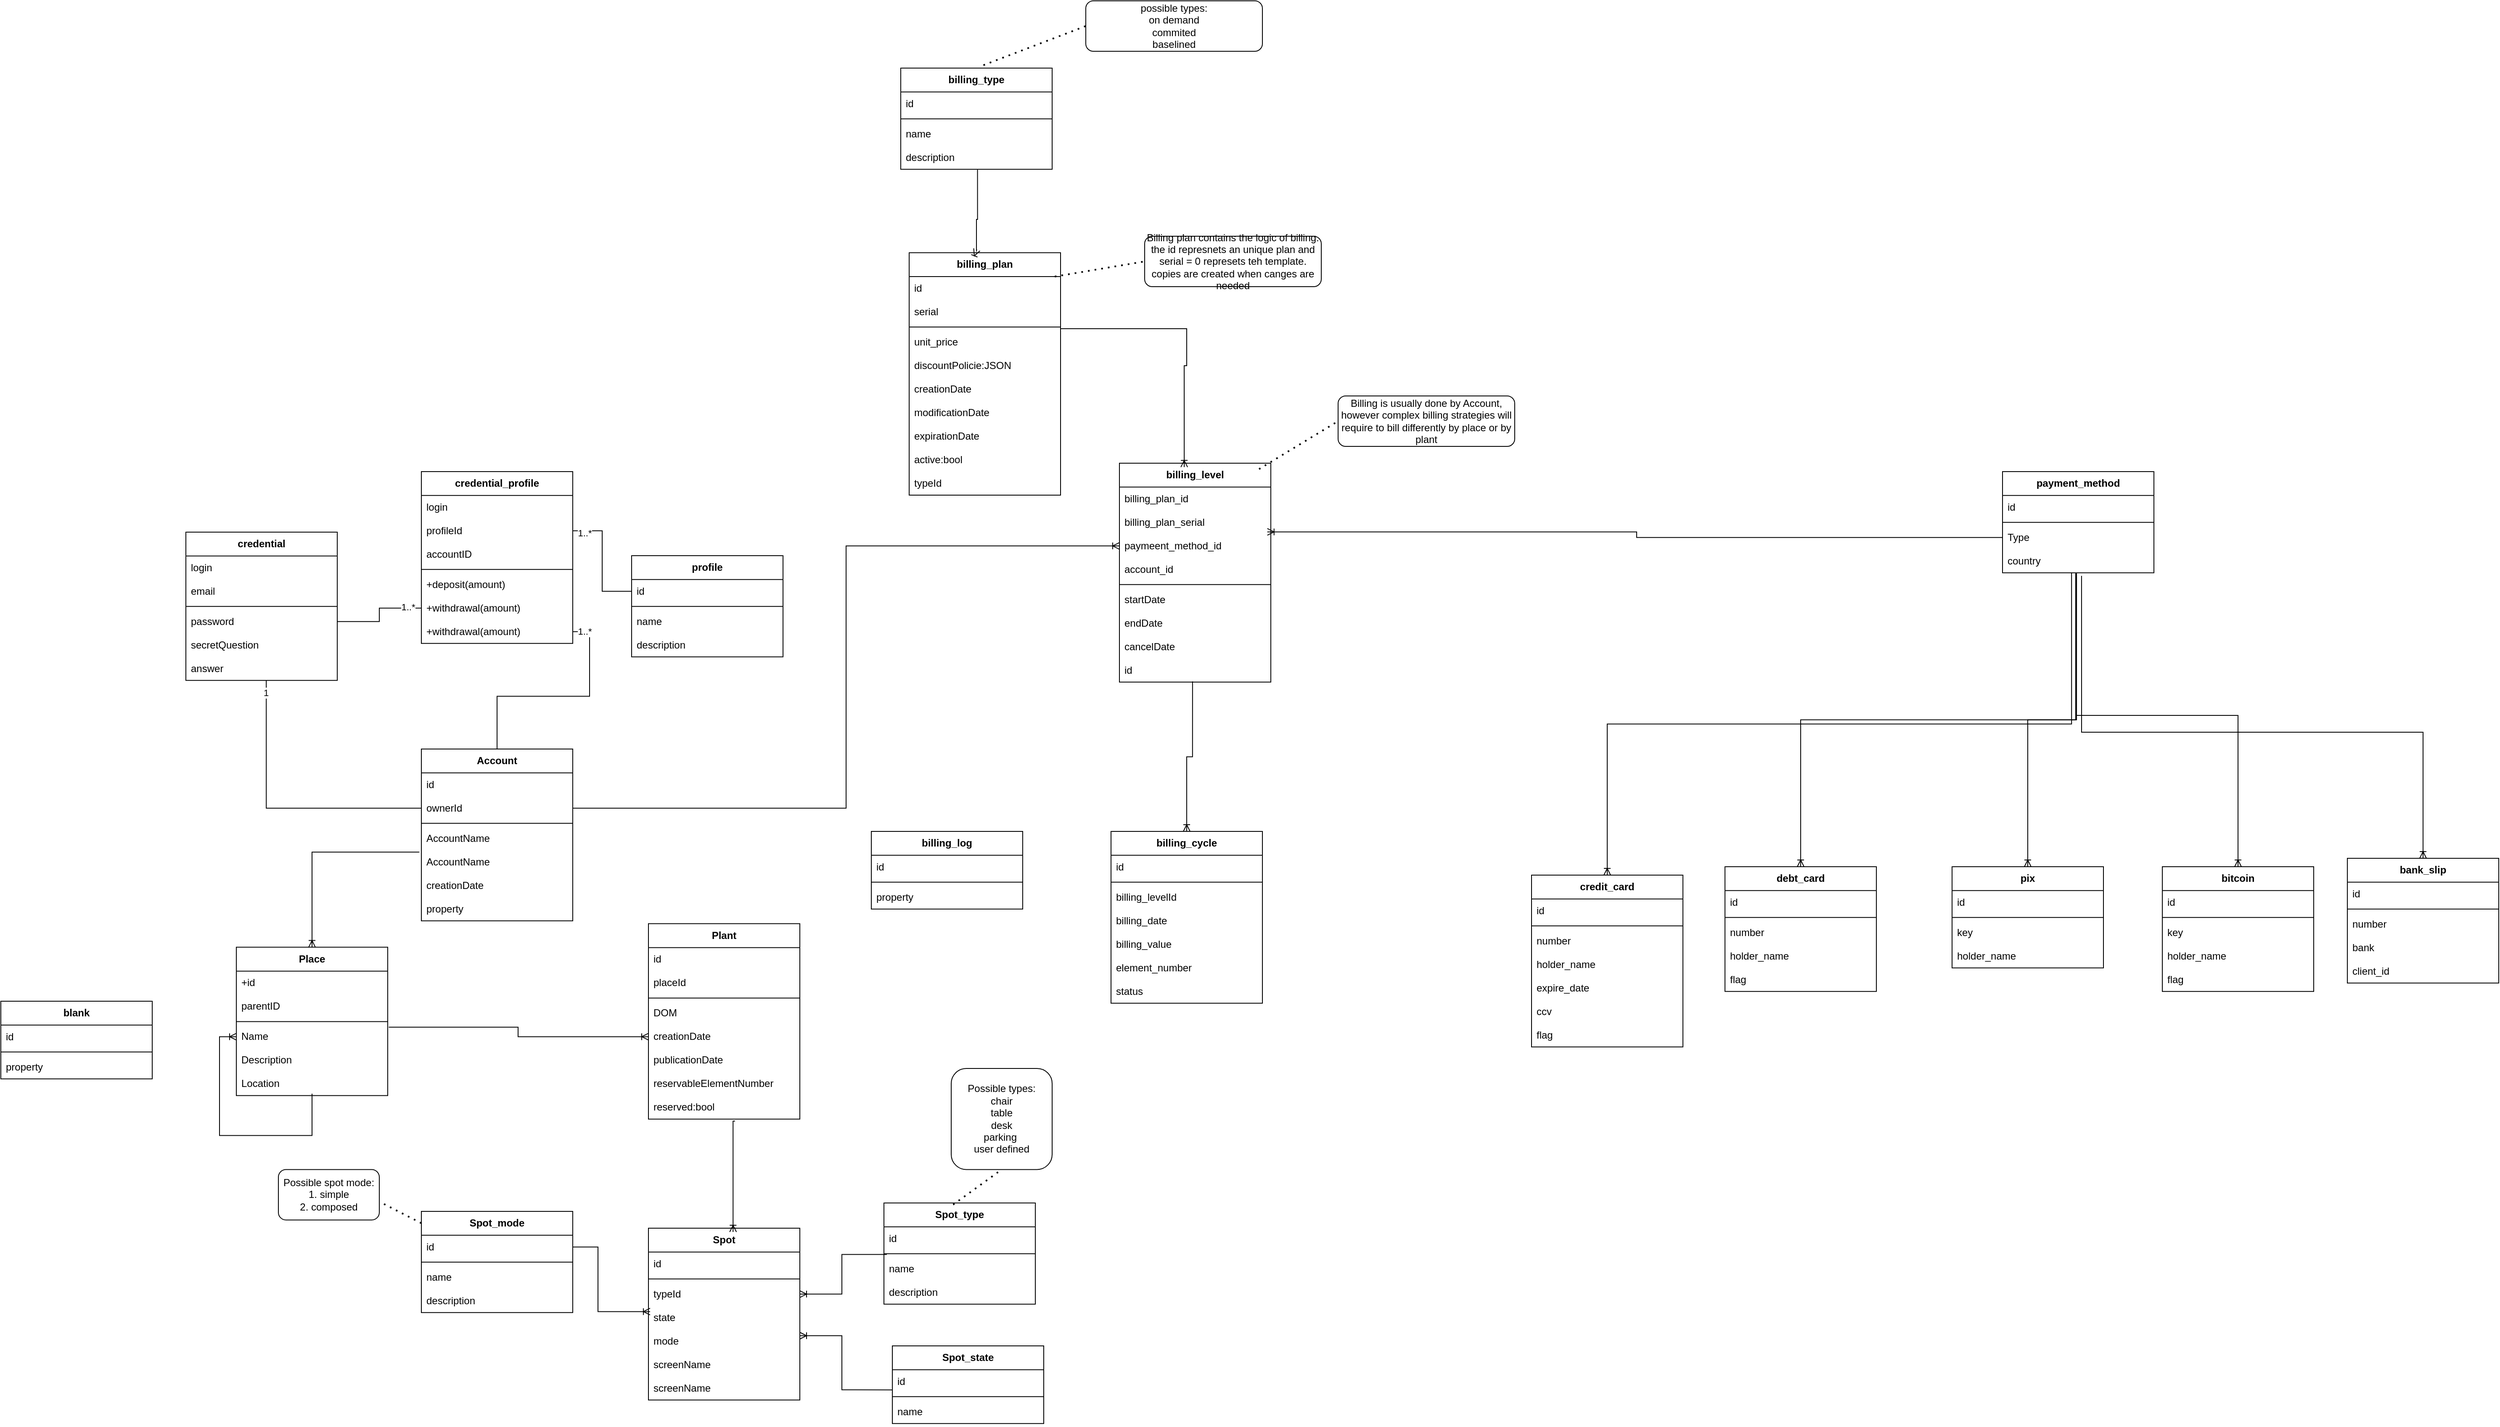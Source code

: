 <mxfile version="25.0.3">
  <diagram name="Page-1" id="x2t5C4RU685nWMusXcoe">
    <mxGraphModel dx="1803" dy="1813" grid="1" gridSize="10" guides="1" tooltips="1" connect="1" arrows="1" fold="1" page="1" pageScale="1" pageWidth="850" pageHeight="1100" math="0" shadow="0">
      <root>
        <mxCell id="0" />
        <mxCell id="1" parent="0" />
        <mxCell id="wzfwyT9dnHNH-9bryAYG-8" value="Plant" style="swimlane;fontStyle=1;align=center;verticalAlign=top;childLayout=stackLayout;horizontal=1;startSize=28.4;horizontalStack=0;resizeParent=1;resizeParentMax=0;resizeLast=0;collapsible=0;marginBottom=0;" parent="1" vertex="1">
          <mxGeometry x="830" y="477.8" width="180" height="232.4" as="geometry" />
        </mxCell>
        <mxCell id="wzfwyT9dnHNH-9bryAYG-23" value="id" style="text;strokeColor=none;fillColor=none;align=left;verticalAlign=top;spacingLeft=4;spacingRight=4;overflow=hidden;rotatable=0;points=[[0,0.5],[1,0.5]];portConstraint=eastwest;" parent="wzfwyT9dnHNH-9bryAYG-8" vertex="1">
          <mxGeometry y="28.4" width="180" height="28" as="geometry" />
        </mxCell>
        <mxCell id="wzfwyT9dnHNH-9bryAYG-9" value="placeId" style="text;strokeColor=none;fillColor=none;align=left;verticalAlign=top;spacingLeft=4;spacingRight=4;overflow=hidden;rotatable=0;points=[[0,0.5],[1,0.5]];portConstraint=eastwest;" parent="wzfwyT9dnHNH-9bryAYG-8" vertex="1">
          <mxGeometry y="56.4" width="180" height="28" as="geometry" />
        </mxCell>
        <mxCell id="wzfwyT9dnHNH-9bryAYG-11" style="line;strokeWidth=1;fillColor=none;align=left;verticalAlign=middle;spacingTop=-1;spacingLeft=3;spacingRight=3;rotatable=0;labelPosition=right;points=[];portConstraint=eastwest;strokeColor=inherit;" parent="wzfwyT9dnHNH-9bryAYG-8" vertex="1">
          <mxGeometry y="84.4" width="180" height="8" as="geometry" />
        </mxCell>
        <mxCell id="wzfwyT9dnHNH-9bryAYG-12" value="DOM" style="text;strokeColor=none;fillColor=none;align=left;verticalAlign=top;spacingLeft=4;spacingRight=4;overflow=hidden;rotatable=0;points=[[0,0.5],[1,0.5]];portConstraint=eastwest;" parent="wzfwyT9dnHNH-9bryAYG-8" vertex="1">
          <mxGeometry y="92.4" width="180" height="28" as="geometry" />
        </mxCell>
        <mxCell id="wzfwyT9dnHNH-9bryAYG-62" value="creationDate" style="text;strokeColor=none;fillColor=none;align=left;verticalAlign=top;spacingLeft=4;spacingRight=4;overflow=hidden;rotatable=0;points=[[0,0.5],[1,0.5]];portConstraint=eastwest;" parent="wzfwyT9dnHNH-9bryAYG-8" vertex="1">
          <mxGeometry y="120.4" width="180" height="28" as="geometry" />
        </mxCell>
        <mxCell id="wzfwyT9dnHNH-9bryAYG-13" value="publicationDate" style="text;strokeColor=none;fillColor=none;align=left;verticalAlign=top;spacingLeft=4;spacingRight=4;overflow=hidden;rotatable=0;points=[[0,0.5],[1,0.5]];portConstraint=eastwest;" parent="wzfwyT9dnHNH-9bryAYG-8" vertex="1">
          <mxGeometry y="148.4" width="180" height="28" as="geometry" />
        </mxCell>
        <mxCell id="wzfwyT9dnHNH-9bryAYG-66" value="reservableElementNumber" style="text;strokeColor=none;fillColor=none;align=left;verticalAlign=top;spacingLeft=4;spacingRight=4;overflow=hidden;rotatable=0;points=[[0,0.5],[1,0.5]];portConstraint=eastwest;" parent="wzfwyT9dnHNH-9bryAYG-8" vertex="1">
          <mxGeometry y="176.4" width="180" height="28" as="geometry" />
        </mxCell>
        <mxCell id="wzfwyT9dnHNH-9bryAYG-67" value="reserved:bool" style="text;strokeColor=none;fillColor=none;align=left;verticalAlign=top;spacingLeft=4;spacingRight=4;overflow=hidden;rotatable=0;points=[[0,0.5],[1,0.5]];portConstraint=eastwest;" parent="wzfwyT9dnHNH-9bryAYG-8" vertex="1">
          <mxGeometry y="204.4" width="180" height="28" as="geometry" />
        </mxCell>
        <mxCell id="wzfwyT9dnHNH-9bryAYG-15" value="Place" style="swimlane;fontStyle=1;align=center;verticalAlign=top;childLayout=stackLayout;horizontal=1;startSize=28.4;horizontalStack=0;resizeParent=1;resizeParentMax=0;resizeLast=0;collapsible=0;marginBottom=0;" parent="1" vertex="1">
          <mxGeometry x="340" y="505.8" width="180" height="176.4" as="geometry" />
        </mxCell>
        <mxCell id="wzfwyT9dnHNH-9bryAYG-16" value="+id" style="text;strokeColor=none;fillColor=none;align=left;verticalAlign=top;spacingLeft=4;spacingRight=4;overflow=hidden;rotatable=0;points=[[0,0.5],[1,0.5]];portConstraint=eastwest;" parent="wzfwyT9dnHNH-9bryAYG-15" vertex="1">
          <mxGeometry y="28.4" width="180" height="28" as="geometry" />
        </mxCell>
        <mxCell id="wzfwyT9dnHNH-9bryAYG-64" value="parentID" style="text;strokeColor=none;fillColor=none;align=left;verticalAlign=top;spacingLeft=4;spacingRight=4;overflow=hidden;rotatable=0;points=[[0,0.5],[1,0.5]];portConstraint=eastwest;" parent="wzfwyT9dnHNH-9bryAYG-15" vertex="1">
          <mxGeometry y="56.4" width="180" height="28" as="geometry" />
        </mxCell>
        <mxCell id="wzfwyT9dnHNH-9bryAYG-18" style="line;strokeWidth=1;fillColor=none;align=left;verticalAlign=middle;spacingTop=-1;spacingLeft=3;spacingRight=3;rotatable=0;labelPosition=right;points=[];portConstraint=eastwest;strokeColor=inherit;" parent="wzfwyT9dnHNH-9bryAYG-15" vertex="1">
          <mxGeometry y="84.4" width="180" height="8" as="geometry" />
        </mxCell>
        <mxCell id="wzfwyT9dnHNH-9bryAYG-19" value="Name" style="text;strokeColor=none;fillColor=none;align=left;verticalAlign=top;spacingLeft=4;spacingRight=4;overflow=hidden;rotatable=0;points=[[0,0.5],[1,0.5]];portConstraint=eastwest;" parent="wzfwyT9dnHNH-9bryAYG-15" vertex="1">
          <mxGeometry y="92.4" width="180" height="28" as="geometry" />
        </mxCell>
        <mxCell id="wzfwyT9dnHNH-9bryAYG-20" value="Description" style="text;strokeColor=none;fillColor=none;align=left;verticalAlign=top;spacingLeft=4;spacingRight=4;overflow=hidden;rotatable=0;points=[[0,0.5],[1,0.5]];portConstraint=eastwest;" parent="wzfwyT9dnHNH-9bryAYG-15" vertex="1">
          <mxGeometry y="120.4" width="180" height="28" as="geometry" />
        </mxCell>
        <mxCell id="wzfwyT9dnHNH-9bryAYG-21" value="Location" style="text;strokeColor=none;fillColor=none;align=left;verticalAlign=top;spacingLeft=4;spacingRight=4;overflow=hidden;rotatable=0;points=[[0,0.5],[1,0.5]];portConstraint=eastwest;" parent="wzfwyT9dnHNH-9bryAYG-15" vertex="1">
          <mxGeometry y="148.4" width="180" height="28" as="geometry" />
        </mxCell>
        <mxCell id="5vuUj61PaA2XdSbD405M-61" style="edgeStyle=orthogonalEdgeStyle;rounded=0;orthogonalLoop=1;jettySize=auto;html=1;endArrow=ERoneToMany;endFill=0;exitX=0.5;exitY=0.921;exitDx=0;exitDy=0;exitPerimeter=0;entryX=0;entryY=0.5;entryDx=0;entryDy=0;" parent="wzfwyT9dnHNH-9bryAYG-15" source="wzfwyT9dnHNH-9bryAYG-21" target="wzfwyT9dnHNH-9bryAYG-19" edge="1">
          <mxGeometry relative="1" as="geometry">
            <mxPoint x="228" y="-102.8" as="sourcePoint" />
            <mxPoint x="100" y="10.2" as="targetPoint" />
            <Array as="points">
              <mxPoint x="90" y="224" />
              <mxPoint x="-20" y="224" />
              <mxPoint x="-20" y="106" />
            </Array>
          </mxGeometry>
        </mxCell>
        <mxCell id="wzfwyT9dnHNH-9bryAYG-29" value="credential" style="swimlane;fontStyle=1;align=center;verticalAlign=top;childLayout=stackLayout;horizontal=1;startSize=28.4;horizontalStack=0;resizeParent=1;resizeParentMax=0;resizeLast=0;collapsible=0;marginBottom=0;" parent="1" vertex="1">
          <mxGeometry x="280" y="12" width="180" height="176.4" as="geometry" />
        </mxCell>
        <mxCell id="wzfwyT9dnHNH-9bryAYG-30" value="login" style="text;strokeColor=none;fillColor=none;align=left;verticalAlign=top;spacingLeft=4;spacingRight=4;overflow=hidden;rotatable=0;points=[[0,0.5],[1,0.5]];portConstraint=eastwest;" parent="wzfwyT9dnHNH-9bryAYG-29" vertex="1">
          <mxGeometry y="28.4" width="180" height="28" as="geometry" />
        </mxCell>
        <mxCell id="wzfwyT9dnHNH-9bryAYG-31" value="email" style="text;strokeColor=none;fillColor=none;align=left;verticalAlign=top;spacingLeft=4;spacingRight=4;overflow=hidden;rotatable=0;points=[[0,0.5],[1,0.5]];portConstraint=eastwest;" parent="wzfwyT9dnHNH-9bryAYG-29" vertex="1">
          <mxGeometry y="56.4" width="180" height="28" as="geometry" />
        </mxCell>
        <mxCell id="wzfwyT9dnHNH-9bryAYG-32" style="line;strokeWidth=1;fillColor=none;align=left;verticalAlign=middle;spacingTop=-1;spacingLeft=3;spacingRight=3;rotatable=0;labelPosition=right;points=[];portConstraint=eastwest;strokeColor=inherit;" parent="wzfwyT9dnHNH-9bryAYG-29" vertex="1">
          <mxGeometry y="84.4" width="180" height="8" as="geometry" />
        </mxCell>
        <mxCell id="wzfwyT9dnHNH-9bryAYG-33" value="password" style="text;strokeColor=none;fillColor=none;align=left;verticalAlign=top;spacingLeft=4;spacingRight=4;overflow=hidden;rotatable=0;points=[[0,0.5],[1,0.5]];portConstraint=eastwest;" parent="wzfwyT9dnHNH-9bryAYG-29" vertex="1">
          <mxGeometry y="92.4" width="180" height="28" as="geometry" />
        </mxCell>
        <mxCell id="wzfwyT9dnHNH-9bryAYG-34" value="secretQuestion" style="text;strokeColor=none;fillColor=none;align=left;verticalAlign=top;spacingLeft=4;spacingRight=4;overflow=hidden;rotatable=0;points=[[0,0.5],[1,0.5]];portConstraint=eastwest;" parent="wzfwyT9dnHNH-9bryAYG-29" vertex="1">
          <mxGeometry y="120.4" width="180" height="28" as="geometry" />
        </mxCell>
        <mxCell id="wzfwyT9dnHNH-9bryAYG-35" value="answer" style="text;strokeColor=none;fillColor=none;align=left;verticalAlign=top;spacingLeft=4;spacingRight=4;overflow=hidden;rotatable=0;points=[[0,0.5],[1,0.5]];portConstraint=eastwest;" parent="wzfwyT9dnHNH-9bryAYG-29" vertex="1">
          <mxGeometry y="148.4" width="180" height="28" as="geometry" />
        </mxCell>
        <mxCell id="wzfwyT9dnHNH-9bryAYG-36" value="profile" style="swimlane;fontStyle=1;align=center;verticalAlign=top;childLayout=stackLayout;horizontal=1;startSize=28.4;horizontalStack=0;resizeParent=1;resizeParentMax=0;resizeLast=0;collapsible=0;marginBottom=0;" parent="1" vertex="1">
          <mxGeometry x="810" y="40" width="180" height="120.4" as="geometry" />
        </mxCell>
        <mxCell id="wzfwyT9dnHNH-9bryAYG-37" value="id" style="text;strokeColor=none;fillColor=none;align=left;verticalAlign=top;spacingLeft=4;spacingRight=4;overflow=hidden;rotatable=0;points=[[0,0.5],[1,0.5]];portConstraint=eastwest;" parent="wzfwyT9dnHNH-9bryAYG-36" vertex="1">
          <mxGeometry y="28.4" width="180" height="28" as="geometry" />
        </mxCell>
        <mxCell id="wzfwyT9dnHNH-9bryAYG-39" style="line;strokeWidth=1;fillColor=none;align=left;verticalAlign=middle;spacingTop=-1;spacingLeft=3;spacingRight=3;rotatable=0;labelPosition=right;points=[];portConstraint=eastwest;strokeColor=inherit;" parent="wzfwyT9dnHNH-9bryAYG-36" vertex="1">
          <mxGeometry y="56.4" width="180" height="8" as="geometry" />
        </mxCell>
        <mxCell id="wzfwyT9dnHNH-9bryAYG-40" value="name" style="text;strokeColor=none;fillColor=none;align=left;verticalAlign=top;spacingLeft=4;spacingRight=4;overflow=hidden;rotatable=0;points=[[0,0.5],[1,0.5]];portConstraint=eastwest;" parent="wzfwyT9dnHNH-9bryAYG-36" vertex="1">
          <mxGeometry y="64.4" width="180" height="28" as="geometry" />
        </mxCell>
        <mxCell id="wzfwyT9dnHNH-9bryAYG-41" value="description" style="text;strokeColor=none;fillColor=none;align=left;verticalAlign=top;spacingLeft=4;spacingRight=4;overflow=hidden;rotatable=0;points=[[0,0.5],[1,0.5]];portConstraint=eastwest;" parent="wzfwyT9dnHNH-9bryAYG-36" vertex="1">
          <mxGeometry y="92.4" width="180" height="28" as="geometry" />
        </mxCell>
        <mxCell id="wzfwyT9dnHNH-9bryAYG-43" value="credential_profile" style="swimlane;fontStyle=1;align=center;verticalAlign=top;childLayout=stackLayout;horizontal=1;startSize=28.4;horizontalStack=0;resizeParent=1;resizeParentMax=0;resizeLast=0;collapsible=0;marginBottom=0;" parent="1" vertex="1">
          <mxGeometry x="560" y="-60" width="180" height="204.4" as="geometry" />
        </mxCell>
        <mxCell id="wzfwyT9dnHNH-9bryAYG-44" value="login" style="text;strokeColor=none;fillColor=none;align=left;verticalAlign=top;spacingLeft=4;spacingRight=4;overflow=hidden;rotatable=0;points=[[0,0.5],[1,0.5]];portConstraint=eastwest;" parent="wzfwyT9dnHNH-9bryAYG-43" vertex="1">
          <mxGeometry y="28.4" width="180" height="28" as="geometry" />
        </mxCell>
        <mxCell id="wzfwyT9dnHNH-9bryAYG-45" value="profileId" style="text;strokeColor=none;fillColor=none;align=left;verticalAlign=top;spacingLeft=4;spacingRight=4;overflow=hidden;rotatable=0;points=[[0,0.5],[1,0.5]];portConstraint=eastwest;" parent="wzfwyT9dnHNH-9bryAYG-43" vertex="1">
          <mxGeometry y="56.4" width="180" height="28" as="geometry" />
        </mxCell>
        <mxCell id="wzfwyT9dnHNH-9bryAYG-85" value="accountID" style="text;strokeColor=none;fillColor=none;align=left;verticalAlign=top;spacingLeft=4;spacingRight=4;overflow=hidden;rotatable=0;points=[[0,0.5],[1,0.5]];portConstraint=eastwest;" parent="wzfwyT9dnHNH-9bryAYG-43" vertex="1">
          <mxGeometry y="84.4" width="180" height="28" as="geometry" />
        </mxCell>
        <mxCell id="wzfwyT9dnHNH-9bryAYG-46" style="line;strokeWidth=1;fillColor=none;align=left;verticalAlign=middle;spacingTop=-1;spacingLeft=3;spacingRight=3;rotatable=0;labelPosition=right;points=[];portConstraint=eastwest;strokeColor=inherit;" parent="wzfwyT9dnHNH-9bryAYG-43" vertex="1">
          <mxGeometry y="112.4" width="180" height="8" as="geometry" />
        </mxCell>
        <mxCell id="wzfwyT9dnHNH-9bryAYG-47" value="+deposit(amount)" style="text;strokeColor=none;fillColor=none;align=left;verticalAlign=top;spacingLeft=4;spacingRight=4;overflow=hidden;rotatable=0;points=[[0,0.5],[1,0.5]];portConstraint=eastwest;" parent="wzfwyT9dnHNH-9bryAYG-43" vertex="1">
          <mxGeometry y="120.4" width="180" height="28" as="geometry" />
        </mxCell>
        <mxCell id="wzfwyT9dnHNH-9bryAYG-48" value="+withdrawal(amount)" style="text;strokeColor=none;fillColor=none;align=left;verticalAlign=top;spacingLeft=4;spacingRight=4;overflow=hidden;rotatable=0;points=[[0,0.5],[1,0.5]];portConstraint=eastwest;" parent="wzfwyT9dnHNH-9bryAYG-43" vertex="1">
          <mxGeometry y="148.4" width="180" height="28" as="geometry" />
        </mxCell>
        <mxCell id="wzfwyT9dnHNH-9bryAYG-49" value="+withdrawal(amount)" style="text;strokeColor=none;fillColor=none;align=left;verticalAlign=top;spacingLeft=4;spacingRight=4;overflow=hidden;rotatable=0;points=[[0,0.5],[1,0.5]];portConstraint=eastwest;" parent="wzfwyT9dnHNH-9bryAYG-43" vertex="1">
          <mxGeometry y="176.4" width="180" height="28" as="geometry" />
        </mxCell>
        <mxCell id="wzfwyT9dnHNH-9bryAYG-50" value="blank" style="swimlane;fontStyle=1;align=center;verticalAlign=top;childLayout=stackLayout;horizontal=1;startSize=28.4;horizontalStack=0;resizeParent=1;resizeParentMax=0;resizeLast=0;collapsible=0;marginBottom=0;" parent="1" vertex="1">
          <mxGeometry x="60" y="570" width="180" height="92.4" as="geometry" />
        </mxCell>
        <mxCell id="wzfwyT9dnHNH-9bryAYG-51" value="id" style="text;strokeColor=none;fillColor=none;align=left;verticalAlign=top;spacingLeft=4;spacingRight=4;overflow=hidden;rotatable=0;points=[[0,0.5],[1,0.5]];portConstraint=eastwest;" parent="wzfwyT9dnHNH-9bryAYG-50" vertex="1">
          <mxGeometry y="28.4" width="180" height="28" as="geometry" />
        </mxCell>
        <mxCell id="wzfwyT9dnHNH-9bryAYG-53" style="line;strokeWidth=1;fillColor=none;align=left;verticalAlign=middle;spacingTop=-1;spacingLeft=3;spacingRight=3;rotatable=0;labelPosition=right;points=[];portConstraint=eastwest;strokeColor=inherit;" parent="wzfwyT9dnHNH-9bryAYG-50" vertex="1">
          <mxGeometry y="56.4" width="180" height="8" as="geometry" />
        </mxCell>
        <mxCell id="wzfwyT9dnHNH-9bryAYG-56" value="property" style="text;strokeColor=none;fillColor=none;align=left;verticalAlign=top;spacingLeft=4;spacingRight=4;overflow=hidden;rotatable=0;points=[[0,0.5],[1,0.5]];portConstraint=eastwest;" parent="wzfwyT9dnHNH-9bryAYG-50" vertex="1">
          <mxGeometry y="64.4" width="180" height="28" as="geometry" />
        </mxCell>
        <mxCell id="wzfwyT9dnHNH-9bryAYG-57" value="" style="edgeStyle=orthogonalEdgeStyle;rounded=0;orthogonalLoop=1;jettySize=auto;html=1;endArrow=none;endFill=0;" parent="1" source="wzfwyT9dnHNH-9bryAYG-33" target="wzfwyT9dnHNH-9bryAYG-48" edge="1">
          <mxGeometry relative="1" as="geometry" />
        </mxCell>
        <mxCell id="wzfwyT9dnHNH-9bryAYG-58" value="1..*" style="edgeLabel;html=1;align=center;verticalAlign=middle;resizable=0;points=[];" parent="wzfwyT9dnHNH-9bryAYG-57" vertex="1" connectable="0">
          <mxGeometry x="0.719" y="2" relative="1" as="geometry">
            <mxPoint as="offset" />
          </mxGeometry>
        </mxCell>
        <mxCell id="wzfwyT9dnHNH-9bryAYG-59" value="" style="edgeStyle=orthogonalEdgeStyle;rounded=0;orthogonalLoop=1;jettySize=auto;html=1;endArrow=none;endFill=0;" parent="1" source="wzfwyT9dnHNH-9bryAYG-37" target="wzfwyT9dnHNH-9bryAYG-45" edge="1">
          <mxGeometry relative="1" as="geometry" />
        </mxCell>
        <mxCell id="wzfwyT9dnHNH-9bryAYG-60" value="1..*" style="edgeLabel;html=1;align=center;verticalAlign=middle;resizable=0;points=[];" parent="wzfwyT9dnHNH-9bryAYG-59" vertex="1" connectable="0">
          <mxGeometry x="0.806" y="2" relative="1" as="geometry">
            <mxPoint as="offset" />
          </mxGeometry>
        </mxCell>
        <mxCell id="wzfwyT9dnHNH-9bryAYG-69" value="payment_method" style="swimlane;fontStyle=1;align=center;verticalAlign=top;childLayout=stackLayout;horizontal=1;startSize=28.4;horizontalStack=0;resizeParent=1;resizeParentMax=0;resizeLast=0;collapsible=0;marginBottom=0;" parent="1" vertex="1">
          <mxGeometry x="2440" y="-60" width="180" height="120.4" as="geometry" />
        </mxCell>
        <mxCell id="wzfwyT9dnHNH-9bryAYG-70" value="id" style="text;strokeColor=none;fillColor=none;align=left;verticalAlign=top;spacingLeft=4;spacingRight=4;overflow=hidden;rotatable=0;points=[[0,0.5],[1,0.5]];portConstraint=eastwest;" parent="wzfwyT9dnHNH-9bryAYG-69" vertex="1">
          <mxGeometry y="28.4" width="180" height="28" as="geometry" />
        </mxCell>
        <mxCell id="wzfwyT9dnHNH-9bryAYG-71" style="line;strokeWidth=1;fillColor=none;align=left;verticalAlign=middle;spacingTop=-1;spacingLeft=3;spacingRight=3;rotatable=0;labelPosition=right;points=[];portConstraint=eastwest;strokeColor=inherit;" parent="wzfwyT9dnHNH-9bryAYG-69" vertex="1">
          <mxGeometry y="56.4" width="180" height="8" as="geometry" />
        </mxCell>
        <mxCell id="wzfwyT9dnHNH-9bryAYG-72" value="Type" style="text;strokeColor=none;fillColor=none;align=left;verticalAlign=top;spacingLeft=4;spacingRight=4;overflow=hidden;rotatable=0;points=[[0,0.5],[1,0.5]];portConstraint=eastwest;" parent="wzfwyT9dnHNH-9bryAYG-69" vertex="1">
          <mxGeometry y="64.4" width="180" height="28" as="geometry" />
        </mxCell>
        <mxCell id="5vuUj61PaA2XdSbD405M-2" value="country" style="text;strokeColor=none;fillColor=none;align=left;verticalAlign=top;spacingLeft=4;spacingRight=4;overflow=hidden;rotatable=0;points=[[0,0.5],[1,0.5]];portConstraint=eastwest;" parent="wzfwyT9dnHNH-9bryAYG-69" vertex="1">
          <mxGeometry y="92.4" width="180" height="28" as="geometry" />
        </mxCell>
        <mxCell id="wzfwyT9dnHNH-9bryAYG-81" value="" style="edgeStyle=orthogonalEdgeStyle;rounded=0;orthogonalLoop=1;jettySize=auto;html=1;endArrow=none;endFill=0;" parent="1" source="wzfwyT9dnHNH-9bryAYG-73" target="wzfwyT9dnHNH-9bryAYG-49" edge="1">
          <mxGeometry relative="1" as="geometry" />
        </mxCell>
        <mxCell id="wzfwyT9dnHNH-9bryAYG-87" value="1..*" style="edgeLabel;html=1;align=center;verticalAlign=middle;resizable=0;points=[];" parent="wzfwyT9dnHNH-9bryAYG-81" vertex="1" connectable="0">
          <mxGeometry x="0.895" y="-1" relative="1" as="geometry">
            <mxPoint as="offset" />
          </mxGeometry>
        </mxCell>
        <mxCell id="wzfwyT9dnHNH-9bryAYG-73" value="Account" style="swimlane;fontStyle=1;align=center;verticalAlign=top;childLayout=stackLayout;horizontal=1;startSize=28.4;horizontalStack=0;resizeParent=1;resizeParentMax=0;resizeLast=0;collapsible=0;marginBottom=0;" parent="1" vertex="1">
          <mxGeometry x="560" y="270" width="180" height="204.4" as="geometry" />
        </mxCell>
        <mxCell id="wzfwyT9dnHNH-9bryAYG-80" value="id" style="text;strokeColor=none;fillColor=none;align=left;verticalAlign=top;spacingLeft=4;spacingRight=4;overflow=hidden;rotatable=0;points=[[0,0.5],[1,0.5]];portConstraint=eastwest;" parent="wzfwyT9dnHNH-9bryAYG-73" vertex="1">
          <mxGeometry y="28.4" width="180" height="28" as="geometry" />
        </mxCell>
        <mxCell id="wzfwyT9dnHNH-9bryAYG-74" value="ownerId" style="text;strokeColor=none;fillColor=none;align=left;verticalAlign=top;spacingLeft=4;spacingRight=4;overflow=hidden;rotatable=0;points=[[0,0.5],[1,0.5]];portConstraint=eastwest;" parent="wzfwyT9dnHNH-9bryAYG-73" vertex="1">
          <mxGeometry y="56.4" width="180" height="28" as="geometry" />
        </mxCell>
        <mxCell id="wzfwyT9dnHNH-9bryAYG-75" style="line;strokeWidth=1;fillColor=none;align=left;verticalAlign=middle;spacingTop=-1;spacingLeft=3;spacingRight=3;rotatable=0;labelPosition=right;points=[];portConstraint=eastwest;strokeColor=inherit;" parent="wzfwyT9dnHNH-9bryAYG-73" vertex="1">
          <mxGeometry y="84.4" width="180" height="8" as="geometry" />
        </mxCell>
        <mxCell id="wzfwyT9dnHNH-9bryAYG-82" value="AccountName" style="text;strokeColor=none;fillColor=none;align=left;verticalAlign=top;spacingLeft=4;spacingRight=4;overflow=hidden;rotatable=0;points=[[0,0.5],[1,0.5]];portConstraint=eastwest;" parent="wzfwyT9dnHNH-9bryAYG-73" vertex="1">
          <mxGeometry y="92.4" width="180" height="28" as="geometry" />
        </mxCell>
        <mxCell id="wzfwyT9dnHNH-9bryAYG-78" value="AccountName" style="text;strokeColor=none;fillColor=none;align=left;verticalAlign=top;spacingLeft=4;spacingRight=4;overflow=hidden;rotatable=0;points=[[0,0.5],[1,0.5]];portConstraint=eastwest;" parent="wzfwyT9dnHNH-9bryAYG-73" vertex="1">
          <mxGeometry y="120.4" width="180" height="28" as="geometry" />
        </mxCell>
        <mxCell id="wzfwyT9dnHNH-9bryAYG-79" value="creationDate" style="text;strokeColor=none;fillColor=none;align=left;verticalAlign=top;spacingLeft=4;spacingRight=4;overflow=hidden;rotatable=0;points=[[0,0.5],[1,0.5]];portConstraint=eastwest;" parent="wzfwyT9dnHNH-9bryAYG-73" vertex="1">
          <mxGeometry y="148.4" width="180" height="28" as="geometry" />
        </mxCell>
        <mxCell id="wzfwyT9dnHNH-9bryAYG-76" value="property" style="text;strokeColor=none;fillColor=none;align=left;verticalAlign=top;spacingLeft=4;spacingRight=4;overflow=hidden;rotatable=0;points=[[0,0.5],[1,0.5]];portConstraint=eastwest;" parent="wzfwyT9dnHNH-9bryAYG-73" vertex="1">
          <mxGeometry y="176.4" width="180" height="28" as="geometry" />
        </mxCell>
        <mxCell id="wzfwyT9dnHNH-9bryAYG-89" style="edgeStyle=orthogonalEdgeStyle;rounded=0;orthogonalLoop=1;jettySize=auto;html=1;entryX=0.531;entryY=1.003;entryDx=0;entryDy=0;entryPerimeter=0;endArrow=none;endFill=0;" parent="1" source="wzfwyT9dnHNH-9bryAYG-74" target="wzfwyT9dnHNH-9bryAYG-35" edge="1">
          <mxGeometry relative="1" as="geometry" />
        </mxCell>
        <mxCell id="wzfwyT9dnHNH-9bryAYG-90" value="1" style="edgeLabel;html=1;align=center;verticalAlign=middle;resizable=0;points=[];" parent="wzfwyT9dnHNH-9bryAYG-89" vertex="1" connectable="0">
          <mxGeometry x="0.918" y="1" relative="1" as="geometry">
            <mxPoint as="offset" />
          </mxGeometry>
        </mxCell>
        <mxCell id="RUYIQAWD2LKwz4ouAwsY-1" value="billing_plan" style="swimlane;fontStyle=1;align=center;verticalAlign=top;childLayout=stackLayout;horizontal=1;startSize=28.4;horizontalStack=0;resizeParent=1;resizeParentMax=0;resizeLast=0;collapsible=0;marginBottom=0;" parent="1" vertex="1">
          <mxGeometry x="1140" y="-320.4" width="180" height="288.4" as="geometry" />
        </mxCell>
        <mxCell id="RUYIQAWD2LKwz4ouAwsY-2" value="id" style="text;strokeColor=none;fillColor=none;align=left;verticalAlign=top;spacingLeft=4;spacingRight=4;overflow=hidden;rotatable=0;points=[[0,0.5],[1,0.5]];portConstraint=eastwest;" parent="RUYIQAWD2LKwz4ouAwsY-1" vertex="1">
          <mxGeometry y="28.4" width="180" height="28" as="geometry" />
        </mxCell>
        <mxCell id="5vuUj61PaA2XdSbD405M-66" value="serial" style="text;strokeColor=none;fillColor=none;align=left;verticalAlign=top;spacingLeft=4;spacingRight=4;overflow=hidden;rotatable=0;points=[[0,0.5],[1,0.5]];portConstraint=eastwest;" parent="RUYIQAWD2LKwz4ouAwsY-1" vertex="1">
          <mxGeometry y="56.4" width="180" height="28" as="geometry" />
        </mxCell>
        <mxCell id="RUYIQAWD2LKwz4ouAwsY-3" style="line;strokeWidth=1;fillColor=none;align=left;verticalAlign=middle;spacingTop=-1;spacingLeft=3;spacingRight=3;rotatable=0;labelPosition=right;points=[];portConstraint=eastwest;strokeColor=inherit;" parent="RUYIQAWD2LKwz4ouAwsY-1" vertex="1">
          <mxGeometry y="84.4" width="180" height="8" as="geometry" />
        </mxCell>
        <mxCell id="5vuUj61PaA2XdSbD405M-65" value="unit_price" style="text;strokeColor=none;fillColor=none;align=left;verticalAlign=top;spacingLeft=4;spacingRight=4;overflow=hidden;rotatable=0;points=[[0,0.5],[1,0.5]];portConstraint=eastwest;" parent="RUYIQAWD2LKwz4ouAwsY-1" vertex="1">
          <mxGeometry y="92.4" width="180" height="28" as="geometry" />
        </mxCell>
        <mxCell id="Ipwv6BsnHtet5vs8D7pE-1" value="discountPolicie:JSON" style="text;strokeColor=none;fillColor=none;align=left;verticalAlign=top;spacingLeft=4;spacingRight=4;overflow=hidden;rotatable=0;points=[[0,0.5],[1,0.5]];portConstraint=eastwest;" parent="RUYIQAWD2LKwz4ouAwsY-1" vertex="1">
          <mxGeometry y="120.4" width="180" height="28" as="geometry" />
        </mxCell>
        <mxCell id="Ipwv6BsnHtet5vs8D7pE-2" value="creationDate" style="text;strokeColor=none;fillColor=none;align=left;verticalAlign=top;spacingLeft=4;spacingRight=4;overflow=hidden;rotatable=0;points=[[0,0.5],[1,0.5]];portConstraint=eastwest;" parent="RUYIQAWD2LKwz4ouAwsY-1" vertex="1">
          <mxGeometry y="148.4" width="180" height="28" as="geometry" />
        </mxCell>
        <mxCell id="Ipwv6BsnHtet5vs8D7pE-3" value="modificationDate" style="text;strokeColor=none;fillColor=none;align=left;verticalAlign=top;spacingLeft=4;spacingRight=4;overflow=hidden;rotatable=0;points=[[0,0.5],[1,0.5]];portConstraint=eastwest;" parent="RUYIQAWD2LKwz4ouAwsY-1" vertex="1">
          <mxGeometry y="176.4" width="180" height="28" as="geometry" />
        </mxCell>
        <mxCell id="Ipwv6BsnHtet5vs8D7pE-4" value="expirationDate" style="text;strokeColor=none;fillColor=none;align=left;verticalAlign=top;spacingLeft=4;spacingRight=4;overflow=hidden;rotatable=0;points=[[0,0.5],[1,0.5]];portConstraint=eastwest;" parent="RUYIQAWD2LKwz4ouAwsY-1" vertex="1">
          <mxGeometry y="204.4" width="180" height="28" as="geometry" />
        </mxCell>
        <mxCell id="RUYIQAWD2LKwz4ouAwsY-4" value="active:bool" style="text;strokeColor=none;fillColor=none;align=left;verticalAlign=top;spacingLeft=4;spacingRight=4;overflow=hidden;rotatable=0;points=[[0,0.5],[1,0.5]];portConstraint=eastwest;" parent="RUYIQAWD2LKwz4ouAwsY-1" vertex="1">
          <mxGeometry y="232.4" width="180" height="28" as="geometry" />
        </mxCell>
        <mxCell id="GrrjClDn0SGh4QmFP-2G-12" value="typeId" style="text;strokeColor=none;fillColor=none;align=left;verticalAlign=top;spacingLeft=4;spacingRight=4;overflow=hidden;rotatable=0;points=[[0,0.5],[1,0.5]];portConstraint=eastwest;" vertex="1" parent="RUYIQAWD2LKwz4ouAwsY-1">
          <mxGeometry y="260.4" width="180" height="28" as="geometry" />
        </mxCell>
        <mxCell id="RUYIQAWD2LKwz4ouAwsY-9" value="billing_cycle" style="swimlane;fontStyle=1;align=center;verticalAlign=top;childLayout=stackLayout;horizontal=1;startSize=28.4;horizontalStack=0;resizeParent=1;resizeParentMax=0;resizeLast=0;collapsible=0;marginBottom=0;" parent="1" vertex="1">
          <mxGeometry x="1380" y="368" width="180" height="204.4" as="geometry" />
        </mxCell>
        <mxCell id="RUYIQAWD2LKwz4ouAwsY-10" value="id" style="text;strokeColor=none;fillColor=none;align=left;verticalAlign=top;spacingLeft=4;spacingRight=4;overflow=hidden;rotatable=0;points=[[0,0.5],[1,0.5]];portConstraint=eastwest;" parent="RUYIQAWD2LKwz4ouAwsY-9" vertex="1">
          <mxGeometry y="28.4" width="180" height="28" as="geometry" />
        </mxCell>
        <mxCell id="RUYIQAWD2LKwz4ouAwsY-11" style="line;strokeWidth=1;fillColor=none;align=left;verticalAlign=middle;spacingTop=-1;spacingLeft=3;spacingRight=3;rotatable=0;labelPosition=right;points=[];portConstraint=eastwest;strokeColor=inherit;" parent="RUYIQAWD2LKwz4ouAwsY-9" vertex="1">
          <mxGeometry y="56.4" width="180" height="8" as="geometry" />
        </mxCell>
        <mxCell id="Ipwv6BsnHtet5vs8D7pE-16" value="billing_levelId" style="text;strokeColor=none;fillColor=none;align=left;verticalAlign=top;spacingLeft=4;spacingRight=4;overflow=hidden;rotatable=0;points=[[0,0.5],[1,0.5]];portConstraint=eastwest;" parent="RUYIQAWD2LKwz4ouAwsY-9" vertex="1">
          <mxGeometry y="64.4" width="180" height="28" as="geometry" />
        </mxCell>
        <mxCell id="Ipwv6BsnHtet5vs8D7pE-15" value="billing_date" style="text;strokeColor=none;fillColor=none;align=left;verticalAlign=top;spacingLeft=4;spacingRight=4;overflow=hidden;rotatable=0;points=[[0,0.5],[1,0.5]];portConstraint=eastwest;" parent="RUYIQAWD2LKwz4ouAwsY-9" vertex="1">
          <mxGeometry y="92.4" width="180" height="28" as="geometry" />
        </mxCell>
        <mxCell id="Ipwv6BsnHtet5vs8D7pE-14" value="billing_value" style="text;strokeColor=none;fillColor=none;align=left;verticalAlign=top;spacingLeft=4;spacingRight=4;overflow=hidden;rotatable=0;points=[[0,0.5],[1,0.5]];portConstraint=eastwest;" parent="RUYIQAWD2LKwz4ouAwsY-9" vertex="1">
          <mxGeometry y="120.4" width="180" height="28" as="geometry" />
        </mxCell>
        <mxCell id="Ipwv6BsnHtet5vs8D7pE-13" value="element_number" style="text;strokeColor=none;fillColor=none;align=left;verticalAlign=top;spacingLeft=4;spacingRight=4;overflow=hidden;rotatable=0;points=[[0,0.5],[1,0.5]];portConstraint=eastwest;" parent="RUYIQAWD2LKwz4ouAwsY-9" vertex="1">
          <mxGeometry y="148.4" width="180" height="28" as="geometry" />
        </mxCell>
        <mxCell id="RUYIQAWD2LKwz4ouAwsY-12" value="status" style="text;strokeColor=none;fillColor=none;align=left;verticalAlign=top;spacingLeft=4;spacingRight=4;overflow=hidden;rotatable=0;points=[[0,0.5],[1,0.5]];portConstraint=eastwest;" parent="RUYIQAWD2LKwz4ouAwsY-9" vertex="1">
          <mxGeometry y="176.4" width="180" height="28" as="geometry" />
        </mxCell>
        <mxCell id="RUYIQAWD2LKwz4ouAwsY-13" value="billing_log" style="swimlane;fontStyle=1;align=center;verticalAlign=top;childLayout=stackLayout;horizontal=1;startSize=28.4;horizontalStack=0;resizeParent=1;resizeParentMax=0;resizeLast=0;collapsible=0;marginBottom=0;" parent="1" vertex="1">
          <mxGeometry x="1095" y="368.0" width="180" height="92.4" as="geometry" />
        </mxCell>
        <mxCell id="RUYIQAWD2LKwz4ouAwsY-14" value="id" style="text;strokeColor=none;fillColor=none;align=left;verticalAlign=top;spacingLeft=4;spacingRight=4;overflow=hidden;rotatable=0;points=[[0,0.5],[1,0.5]];portConstraint=eastwest;" parent="RUYIQAWD2LKwz4ouAwsY-13" vertex="1">
          <mxGeometry y="28.4" width="180" height="28" as="geometry" />
        </mxCell>
        <mxCell id="RUYIQAWD2LKwz4ouAwsY-15" style="line;strokeWidth=1;fillColor=none;align=left;verticalAlign=middle;spacingTop=-1;spacingLeft=3;spacingRight=3;rotatable=0;labelPosition=right;points=[];portConstraint=eastwest;strokeColor=inherit;" parent="RUYIQAWD2LKwz4ouAwsY-13" vertex="1">
          <mxGeometry y="56.4" width="180" height="8" as="geometry" />
        </mxCell>
        <mxCell id="RUYIQAWD2LKwz4ouAwsY-16" value="property" style="text;strokeColor=none;fillColor=none;align=left;verticalAlign=top;spacingLeft=4;spacingRight=4;overflow=hidden;rotatable=0;points=[[0,0.5],[1,0.5]];portConstraint=eastwest;" parent="RUYIQAWD2LKwz4ouAwsY-13" vertex="1">
          <mxGeometry y="64.4" width="180" height="28" as="geometry" />
        </mxCell>
        <mxCell id="5vuUj61PaA2XdSbD405M-7" value="debt_card" style="swimlane;fontStyle=1;align=center;verticalAlign=top;childLayout=stackLayout;horizontal=1;startSize=28.4;horizontalStack=0;resizeParent=1;resizeParentMax=0;resizeLast=0;collapsible=0;marginBottom=0;" parent="1" vertex="1">
          <mxGeometry x="2110" y="410" width="180" height="148.4" as="geometry" />
        </mxCell>
        <mxCell id="5vuUj61PaA2XdSbD405M-8" value="id" style="text;strokeColor=none;fillColor=none;align=left;verticalAlign=top;spacingLeft=4;spacingRight=4;overflow=hidden;rotatable=0;points=[[0,0.5],[1,0.5]];portConstraint=eastwest;" parent="5vuUj61PaA2XdSbD405M-7" vertex="1">
          <mxGeometry y="28.4" width="180" height="28" as="geometry" />
        </mxCell>
        <mxCell id="5vuUj61PaA2XdSbD405M-9" style="line;strokeWidth=1;fillColor=none;align=left;verticalAlign=middle;spacingTop=-1;spacingLeft=3;spacingRight=3;rotatable=0;labelPosition=right;points=[];portConstraint=eastwest;strokeColor=inherit;" parent="5vuUj61PaA2XdSbD405M-7" vertex="1">
          <mxGeometry y="56.4" width="180" height="8" as="geometry" />
        </mxCell>
        <mxCell id="5vuUj61PaA2XdSbD405M-10" value="number" style="text;strokeColor=none;fillColor=none;align=left;verticalAlign=top;spacingLeft=4;spacingRight=4;overflow=hidden;rotatable=0;points=[[0,0.5],[1,0.5]];portConstraint=eastwest;" parent="5vuUj61PaA2XdSbD405M-7" vertex="1">
          <mxGeometry y="64.4" width="180" height="28" as="geometry" />
        </mxCell>
        <mxCell id="5vuUj61PaA2XdSbD405M-11" value="holder_name" style="text;strokeColor=none;fillColor=none;align=left;verticalAlign=top;spacingLeft=4;spacingRight=4;overflow=hidden;rotatable=0;points=[[0,0.5],[1,0.5]];portConstraint=eastwest;" parent="5vuUj61PaA2XdSbD405M-7" vertex="1">
          <mxGeometry y="92.4" width="180" height="28" as="geometry" />
        </mxCell>
        <mxCell id="5vuUj61PaA2XdSbD405M-14" value="flag" style="text;strokeColor=none;fillColor=none;align=left;verticalAlign=top;spacingLeft=4;spacingRight=4;overflow=hidden;rotatable=0;points=[[0,0.5],[1,0.5]];portConstraint=eastwest;" parent="5vuUj61PaA2XdSbD405M-7" vertex="1">
          <mxGeometry y="120.4" width="180" height="28" as="geometry" />
        </mxCell>
        <mxCell id="5vuUj61PaA2XdSbD405M-15" value="credit_card" style="swimlane;fontStyle=1;align=center;verticalAlign=top;childLayout=stackLayout;horizontal=1;startSize=28.4;horizontalStack=0;resizeParent=1;resizeParentMax=0;resizeLast=0;collapsible=0;marginBottom=0;" parent="1" vertex="1">
          <mxGeometry x="1880" y="420" width="180" height="204.4" as="geometry" />
        </mxCell>
        <mxCell id="5vuUj61PaA2XdSbD405M-16" value="id" style="text;strokeColor=none;fillColor=none;align=left;verticalAlign=top;spacingLeft=4;spacingRight=4;overflow=hidden;rotatable=0;points=[[0,0.5],[1,0.5]];portConstraint=eastwest;" parent="5vuUj61PaA2XdSbD405M-15" vertex="1">
          <mxGeometry y="28.4" width="180" height="28" as="geometry" />
        </mxCell>
        <mxCell id="5vuUj61PaA2XdSbD405M-17" style="line;strokeWidth=1;fillColor=none;align=left;verticalAlign=middle;spacingTop=-1;spacingLeft=3;spacingRight=3;rotatable=0;labelPosition=right;points=[];portConstraint=eastwest;strokeColor=inherit;" parent="5vuUj61PaA2XdSbD405M-15" vertex="1">
          <mxGeometry y="56.4" width="180" height="8" as="geometry" />
        </mxCell>
        <mxCell id="5vuUj61PaA2XdSbD405M-18" value="number" style="text;strokeColor=none;fillColor=none;align=left;verticalAlign=top;spacingLeft=4;spacingRight=4;overflow=hidden;rotatable=0;points=[[0,0.5],[1,0.5]];portConstraint=eastwest;" parent="5vuUj61PaA2XdSbD405M-15" vertex="1">
          <mxGeometry y="64.4" width="180" height="28" as="geometry" />
        </mxCell>
        <mxCell id="5vuUj61PaA2XdSbD405M-19" value="holder_name" style="text;strokeColor=none;fillColor=none;align=left;verticalAlign=top;spacingLeft=4;spacingRight=4;overflow=hidden;rotatable=0;points=[[0,0.5],[1,0.5]];portConstraint=eastwest;" parent="5vuUj61PaA2XdSbD405M-15" vertex="1">
          <mxGeometry y="92.4" width="180" height="28" as="geometry" />
        </mxCell>
        <mxCell id="5vuUj61PaA2XdSbD405M-20" value="expire_date" style="text;strokeColor=none;fillColor=none;align=left;verticalAlign=top;spacingLeft=4;spacingRight=4;overflow=hidden;rotatable=0;points=[[0,0.5],[1,0.5]];portConstraint=eastwest;" parent="5vuUj61PaA2XdSbD405M-15" vertex="1">
          <mxGeometry y="120.4" width="180" height="28" as="geometry" />
        </mxCell>
        <mxCell id="5vuUj61PaA2XdSbD405M-21" value="ccv" style="text;strokeColor=none;fillColor=none;align=left;verticalAlign=top;spacingLeft=4;spacingRight=4;overflow=hidden;rotatable=0;points=[[0,0.5],[1,0.5]];portConstraint=eastwest;" parent="5vuUj61PaA2XdSbD405M-15" vertex="1">
          <mxGeometry y="148.4" width="180" height="28" as="geometry" />
        </mxCell>
        <mxCell id="5vuUj61PaA2XdSbD405M-22" value="flag" style="text;strokeColor=none;fillColor=none;align=left;verticalAlign=top;spacingLeft=4;spacingRight=4;overflow=hidden;rotatable=0;points=[[0,0.5],[1,0.5]];portConstraint=eastwest;" parent="5vuUj61PaA2XdSbD405M-15" vertex="1">
          <mxGeometry y="176.4" width="180" height="28" as="geometry" />
        </mxCell>
        <mxCell id="5vuUj61PaA2XdSbD405M-23" value="pix" style="swimlane;fontStyle=1;align=center;verticalAlign=top;childLayout=stackLayout;horizontal=1;startSize=28.4;horizontalStack=0;resizeParent=1;resizeParentMax=0;resizeLast=0;collapsible=0;marginBottom=0;" parent="1" vertex="1">
          <mxGeometry x="2380" y="410" width="180" height="120.4" as="geometry" />
        </mxCell>
        <mxCell id="5vuUj61PaA2XdSbD405M-24" value="id" style="text;strokeColor=none;fillColor=none;align=left;verticalAlign=top;spacingLeft=4;spacingRight=4;overflow=hidden;rotatable=0;points=[[0,0.5],[1,0.5]];portConstraint=eastwest;" parent="5vuUj61PaA2XdSbD405M-23" vertex="1">
          <mxGeometry y="28.4" width="180" height="28" as="geometry" />
        </mxCell>
        <mxCell id="5vuUj61PaA2XdSbD405M-25" style="line;strokeWidth=1;fillColor=none;align=left;verticalAlign=middle;spacingTop=-1;spacingLeft=3;spacingRight=3;rotatable=0;labelPosition=right;points=[];portConstraint=eastwest;strokeColor=inherit;" parent="5vuUj61PaA2XdSbD405M-23" vertex="1">
          <mxGeometry y="56.4" width="180" height="8" as="geometry" />
        </mxCell>
        <mxCell id="5vuUj61PaA2XdSbD405M-26" value="key" style="text;strokeColor=none;fillColor=none;align=left;verticalAlign=top;spacingLeft=4;spacingRight=4;overflow=hidden;rotatable=0;points=[[0,0.5],[1,0.5]];portConstraint=eastwest;" parent="5vuUj61PaA2XdSbD405M-23" vertex="1">
          <mxGeometry y="64.4" width="180" height="28" as="geometry" />
        </mxCell>
        <mxCell id="5vuUj61PaA2XdSbD405M-27" value="holder_name" style="text;strokeColor=none;fillColor=none;align=left;verticalAlign=top;spacingLeft=4;spacingRight=4;overflow=hidden;rotatable=0;points=[[0,0.5],[1,0.5]];portConstraint=eastwest;" parent="5vuUj61PaA2XdSbD405M-23" vertex="1">
          <mxGeometry y="92.4" width="180" height="28" as="geometry" />
        </mxCell>
        <mxCell id="5vuUj61PaA2XdSbD405M-31" value="bitcoin" style="swimlane;fontStyle=1;align=center;verticalAlign=top;childLayout=stackLayout;horizontal=1;startSize=28.4;horizontalStack=0;resizeParent=1;resizeParentMax=0;resizeLast=0;collapsible=0;marginBottom=0;" parent="1" vertex="1">
          <mxGeometry x="2630" y="410" width="180" height="148.4" as="geometry" />
        </mxCell>
        <mxCell id="5vuUj61PaA2XdSbD405M-32" value="id" style="text;strokeColor=none;fillColor=none;align=left;verticalAlign=top;spacingLeft=4;spacingRight=4;overflow=hidden;rotatable=0;points=[[0,0.5],[1,0.5]];portConstraint=eastwest;" parent="5vuUj61PaA2XdSbD405M-31" vertex="1">
          <mxGeometry y="28.4" width="180" height="28" as="geometry" />
        </mxCell>
        <mxCell id="5vuUj61PaA2XdSbD405M-33" style="line;strokeWidth=1;fillColor=none;align=left;verticalAlign=middle;spacingTop=-1;spacingLeft=3;spacingRight=3;rotatable=0;labelPosition=right;points=[];portConstraint=eastwest;strokeColor=inherit;" parent="5vuUj61PaA2XdSbD405M-31" vertex="1">
          <mxGeometry y="56.4" width="180" height="8" as="geometry" />
        </mxCell>
        <mxCell id="5vuUj61PaA2XdSbD405M-34" value="key" style="text;strokeColor=none;fillColor=none;align=left;verticalAlign=top;spacingLeft=4;spacingRight=4;overflow=hidden;rotatable=0;points=[[0,0.5],[1,0.5]];portConstraint=eastwest;" parent="5vuUj61PaA2XdSbD405M-31" vertex="1">
          <mxGeometry y="64.4" width="180" height="28" as="geometry" />
        </mxCell>
        <mxCell id="5vuUj61PaA2XdSbD405M-35" value="holder_name" style="text;strokeColor=none;fillColor=none;align=left;verticalAlign=top;spacingLeft=4;spacingRight=4;overflow=hidden;rotatable=0;points=[[0,0.5],[1,0.5]];portConstraint=eastwest;" parent="5vuUj61PaA2XdSbD405M-31" vertex="1">
          <mxGeometry y="92.4" width="180" height="28" as="geometry" />
        </mxCell>
        <mxCell id="5vuUj61PaA2XdSbD405M-38" value="flag" style="text;strokeColor=none;fillColor=none;align=left;verticalAlign=top;spacingLeft=4;spacingRight=4;overflow=hidden;rotatable=0;points=[[0,0.5],[1,0.5]];portConstraint=eastwest;" parent="5vuUj61PaA2XdSbD405M-31" vertex="1">
          <mxGeometry y="120.4" width="180" height="28" as="geometry" />
        </mxCell>
        <mxCell id="5vuUj61PaA2XdSbD405M-39" value="bank_slip" style="swimlane;fontStyle=1;align=center;verticalAlign=top;childLayout=stackLayout;horizontal=1;startSize=28.4;horizontalStack=0;resizeParent=1;resizeParentMax=0;resizeLast=0;collapsible=0;marginBottom=0;" parent="1" vertex="1">
          <mxGeometry x="2850" y="400" width="180" height="148.4" as="geometry" />
        </mxCell>
        <mxCell id="5vuUj61PaA2XdSbD405M-40" value="id" style="text;strokeColor=none;fillColor=none;align=left;verticalAlign=top;spacingLeft=4;spacingRight=4;overflow=hidden;rotatable=0;points=[[0,0.5],[1,0.5]];portConstraint=eastwest;" parent="5vuUj61PaA2XdSbD405M-39" vertex="1">
          <mxGeometry y="28.4" width="180" height="28" as="geometry" />
        </mxCell>
        <mxCell id="5vuUj61PaA2XdSbD405M-41" style="line;strokeWidth=1;fillColor=none;align=left;verticalAlign=middle;spacingTop=-1;spacingLeft=3;spacingRight=3;rotatable=0;labelPosition=right;points=[];portConstraint=eastwest;strokeColor=inherit;" parent="5vuUj61PaA2XdSbD405M-39" vertex="1">
          <mxGeometry y="56.4" width="180" height="8" as="geometry" />
        </mxCell>
        <mxCell id="5vuUj61PaA2XdSbD405M-42" value="number" style="text;strokeColor=none;fillColor=none;align=left;verticalAlign=top;spacingLeft=4;spacingRight=4;overflow=hidden;rotatable=0;points=[[0,0.5],[1,0.5]];portConstraint=eastwest;" parent="5vuUj61PaA2XdSbD405M-39" vertex="1">
          <mxGeometry y="64.4" width="180" height="28" as="geometry" />
        </mxCell>
        <mxCell id="5vuUj61PaA2XdSbD405M-43" value="bank" style="text;strokeColor=none;fillColor=none;align=left;verticalAlign=top;spacingLeft=4;spacingRight=4;overflow=hidden;rotatable=0;points=[[0,0.5],[1,0.5]];portConstraint=eastwest;" parent="5vuUj61PaA2XdSbD405M-39" vertex="1">
          <mxGeometry y="92.4" width="180" height="28" as="geometry" />
        </mxCell>
        <mxCell id="5vuUj61PaA2XdSbD405M-44" value="client_id" style="text;strokeColor=none;fillColor=none;align=left;verticalAlign=top;spacingLeft=4;spacingRight=4;overflow=hidden;rotatable=0;points=[[0,0.5],[1,0.5]];portConstraint=eastwest;" parent="5vuUj61PaA2XdSbD405M-39" vertex="1">
          <mxGeometry y="120.4" width="180" height="28" as="geometry" />
        </mxCell>
        <mxCell id="5vuUj61PaA2XdSbD405M-47" style="edgeStyle=orthogonalEdgeStyle;rounded=0;orthogonalLoop=1;jettySize=auto;html=1;entryX=0.5;entryY=0;entryDx=0;entryDy=0;endArrow=ERoneToMany;endFill=0;exitX=0.456;exitY=0.986;exitDx=0;exitDy=0;exitPerimeter=0;" parent="1" source="5vuUj61PaA2XdSbD405M-2" target="5vuUj61PaA2XdSbD405M-15" edge="1">
          <mxGeometry relative="1" as="geometry" />
        </mxCell>
        <mxCell id="5vuUj61PaA2XdSbD405M-48" style="edgeStyle=orthogonalEdgeStyle;rounded=0;orthogonalLoop=1;jettySize=auto;html=1;entryX=0.5;entryY=0;entryDx=0;entryDy=0;endArrow=ERoneToMany;endFill=0;exitX=0.489;exitY=1.021;exitDx=0;exitDy=0;exitPerimeter=0;" parent="1" source="5vuUj61PaA2XdSbD405M-2" target="5vuUj61PaA2XdSbD405M-7" edge="1">
          <mxGeometry relative="1" as="geometry">
            <mxPoint x="2400" y="196" as="sourcePoint" />
            <mxPoint x="1980" y="430" as="targetPoint" />
          </mxGeometry>
        </mxCell>
        <mxCell id="5vuUj61PaA2XdSbD405M-49" style="edgeStyle=orthogonalEdgeStyle;rounded=0;orthogonalLoop=1;jettySize=auto;html=1;entryX=0.5;entryY=0;entryDx=0;entryDy=0;endArrow=ERoneToMany;endFill=0;exitX=0.483;exitY=1.021;exitDx=0;exitDy=0;exitPerimeter=0;" parent="1" source="5vuUj61PaA2XdSbD405M-2" target="5vuUj61PaA2XdSbD405M-23" edge="1">
          <mxGeometry relative="1" as="geometry">
            <mxPoint x="2410" y="206" as="sourcePoint" />
            <mxPoint x="1990" y="440" as="targetPoint" />
          </mxGeometry>
        </mxCell>
        <mxCell id="5vuUj61PaA2XdSbD405M-50" style="edgeStyle=orthogonalEdgeStyle;rounded=0;orthogonalLoop=1;jettySize=auto;html=1;endArrow=ERoneToMany;endFill=0;exitX=0.489;exitY=1.164;exitDx=0;exitDy=0;exitPerimeter=0;" parent="1" source="5vuUj61PaA2XdSbD405M-2" target="5vuUj61PaA2XdSbD405M-31" edge="1">
          <mxGeometry relative="1" as="geometry">
            <mxPoint x="2420" y="216" as="sourcePoint" />
            <mxPoint x="2000" y="450" as="targetPoint" />
            <Array as="points">
              <mxPoint x="2528" y="230" />
              <mxPoint x="2720" y="230" />
            </Array>
          </mxGeometry>
        </mxCell>
        <mxCell id="5vuUj61PaA2XdSbD405M-51" style="edgeStyle=orthogonalEdgeStyle;rounded=0;orthogonalLoop=1;jettySize=auto;html=1;endArrow=ERoneToMany;endFill=0;exitX=0.522;exitY=1.129;exitDx=0;exitDy=0;exitPerimeter=0;" parent="1" source="5vuUj61PaA2XdSbD405M-2" target="5vuUj61PaA2XdSbD405M-39" edge="1">
          <mxGeometry relative="1" as="geometry">
            <mxPoint x="2430" y="226" as="sourcePoint" />
            <mxPoint x="2010" y="460" as="targetPoint" />
            <Array as="points">
              <mxPoint x="2534" y="250" />
              <mxPoint x="2940" y="250" />
            </Array>
          </mxGeometry>
        </mxCell>
        <mxCell id="5vuUj61PaA2XdSbD405M-52" value="billing_level" style="swimlane;fontStyle=1;align=center;verticalAlign=top;childLayout=stackLayout;horizontal=1;startSize=28.4;horizontalStack=0;resizeParent=1;resizeParentMax=0;resizeLast=0;collapsible=0;marginBottom=0;" parent="1" vertex="1">
          <mxGeometry x="1390" y="-70" width="180" height="260.4" as="geometry" />
        </mxCell>
        <mxCell id="5vuUj61PaA2XdSbD405M-53" value="billing_plan_id" style="text;strokeColor=none;fillColor=none;align=left;verticalAlign=top;spacingLeft=4;spacingRight=4;overflow=hidden;rotatable=0;points=[[0,0.5],[1,0.5]];portConstraint=eastwest;" parent="5vuUj61PaA2XdSbD405M-52" vertex="1">
          <mxGeometry y="28.4" width="180" height="28" as="geometry" />
        </mxCell>
        <mxCell id="5vuUj61PaA2XdSbD405M-55" value="billing_plan_serial" style="text;strokeColor=none;fillColor=none;align=left;verticalAlign=top;spacingLeft=4;spacingRight=4;overflow=hidden;rotatable=0;points=[[0,0.5],[1,0.5]];portConstraint=eastwest;" parent="5vuUj61PaA2XdSbD405M-52" vertex="1">
          <mxGeometry y="56.4" width="180" height="28" as="geometry" />
        </mxCell>
        <mxCell id="5vuUj61PaA2XdSbD405M-56" value="paymeent_method_id" style="text;strokeColor=none;fillColor=none;align=left;verticalAlign=top;spacingLeft=4;spacingRight=4;overflow=hidden;rotatable=0;points=[[0,0.5],[1,0.5]];portConstraint=eastwest;" parent="5vuUj61PaA2XdSbD405M-52" vertex="1">
          <mxGeometry y="84.4" width="180" height="28" as="geometry" />
        </mxCell>
        <mxCell id="5vuUj61PaA2XdSbD405M-57" value="account_id" style="text;strokeColor=none;fillColor=none;align=left;verticalAlign=top;spacingLeft=4;spacingRight=4;overflow=hidden;rotatable=0;points=[[0,0.5],[1,0.5]];portConstraint=eastwest;" parent="5vuUj61PaA2XdSbD405M-52" vertex="1">
          <mxGeometry y="112.4" width="180" height="28" as="geometry" />
        </mxCell>
        <mxCell id="5vuUj61PaA2XdSbD405M-54" style="line;strokeWidth=1;fillColor=none;align=left;verticalAlign=middle;spacingTop=-1;spacingLeft=3;spacingRight=3;rotatable=0;labelPosition=right;points=[];portConstraint=eastwest;strokeColor=inherit;" parent="5vuUj61PaA2XdSbD405M-52" vertex="1">
          <mxGeometry y="140.4" width="180" height="8" as="geometry" />
        </mxCell>
        <mxCell id="Ipwv6BsnHtet5vs8D7pE-9" value="startDate" style="text;strokeColor=none;fillColor=none;align=left;verticalAlign=top;spacingLeft=4;spacingRight=4;overflow=hidden;rotatable=0;points=[[0,0.5],[1,0.5]];portConstraint=eastwest;" parent="5vuUj61PaA2XdSbD405M-52" vertex="1">
          <mxGeometry y="148.4" width="180" height="28" as="geometry" />
        </mxCell>
        <mxCell id="Ipwv6BsnHtet5vs8D7pE-10" value="endDate" style="text;strokeColor=none;fillColor=none;align=left;verticalAlign=top;spacingLeft=4;spacingRight=4;overflow=hidden;rotatable=0;points=[[0,0.5],[1,0.5]];portConstraint=eastwest;" parent="5vuUj61PaA2XdSbD405M-52" vertex="1">
          <mxGeometry y="176.4" width="180" height="28" as="geometry" />
        </mxCell>
        <mxCell id="Ipwv6BsnHtet5vs8D7pE-11" value="cancelDate" style="text;strokeColor=none;fillColor=none;align=left;verticalAlign=top;spacingLeft=4;spacingRight=4;overflow=hidden;rotatable=0;points=[[0,0.5],[1,0.5]];portConstraint=eastwest;" parent="5vuUj61PaA2XdSbD405M-52" vertex="1">
          <mxGeometry y="204.4" width="180" height="28" as="geometry" />
        </mxCell>
        <mxCell id="GrrjClDn0SGh4QmFP-2G-16" value="id" style="text;strokeColor=none;fillColor=none;align=left;verticalAlign=top;spacingLeft=4;spacingRight=4;overflow=hidden;rotatable=0;points=[[0,0.5],[1,0.5]];portConstraint=eastwest;" vertex="1" parent="5vuUj61PaA2XdSbD405M-52">
          <mxGeometry y="232.4" width="180" height="28" as="geometry" />
        </mxCell>
        <mxCell id="5vuUj61PaA2XdSbD405M-59" style="edgeStyle=orthogonalEdgeStyle;rounded=0;orthogonalLoop=1;jettySize=auto;html=1;entryX=0.977;entryY=0.904;entryDx=0;entryDy=0;endArrow=ERoneToMany;endFill=0;exitX=0;exitY=0.5;exitDx=0;exitDy=0;entryPerimeter=0;" parent="1" source="wzfwyT9dnHNH-9bryAYG-72" target="5vuUj61PaA2XdSbD405M-55" edge="1">
          <mxGeometry relative="1" as="geometry">
            <mxPoint x="2125.02" y="-139.99" as="sourcePoint" />
            <mxPoint x="1658" y="259.71" as="targetPoint" />
          </mxGeometry>
        </mxCell>
        <mxCell id="5vuUj61PaA2XdSbD405M-60" style="edgeStyle=orthogonalEdgeStyle;rounded=0;orthogonalLoop=1;jettySize=auto;html=1;endArrow=ERoneToMany;endFill=0;exitX=-0.013;exitY=0.08;exitDx=0;exitDy=0;exitPerimeter=0;" parent="1" source="wzfwyT9dnHNH-9bryAYG-78" target="wzfwyT9dnHNH-9bryAYG-15" edge="1">
          <mxGeometry relative="1" as="geometry">
            <mxPoint x="1714" y="277.94" as="sourcePoint" />
            <mxPoint x="840" y="279.94" as="targetPoint" />
          </mxGeometry>
        </mxCell>
        <mxCell id="5vuUj61PaA2XdSbD405M-63" style="edgeStyle=orthogonalEdgeStyle;rounded=0;orthogonalLoop=1;jettySize=auto;html=1;entryX=0;entryY=0.5;entryDx=0;entryDy=0;endArrow=ERoneToMany;endFill=0;exitX=1.007;exitY=0.096;exitDx=0;exitDy=0;exitPerimeter=0;" parent="1" source="wzfwyT9dnHNH-9bryAYG-19" target="wzfwyT9dnHNH-9bryAYG-62" edge="1">
          <mxGeometry relative="1" as="geometry">
            <mxPoint x="1864" y="257.94" as="sourcePoint" />
            <mxPoint x="990" y="259.94" as="targetPoint" />
          </mxGeometry>
        </mxCell>
        <mxCell id="5vuUj61PaA2XdSbD405M-64" style="edgeStyle=orthogonalEdgeStyle;rounded=0;orthogonalLoop=1;jettySize=auto;html=1;entryX=0.428;entryY=0.018;entryDx=0;entryDy=0;endArrow=ERoneToMany;endFill=0;entryPerimeter=0;exitX=1;exitY=0.914;exitDx=0;exitDy=0;exitPerimeter=0;" parent="1" source="5vuUj61PaA2XdSbD405M-66" target="5vuUj61PaA2XdSbD405M-52" edge="1">
          <mxGeometry relative="1" as="geometry">
            <mxPoint x="1470" y="-210" as="sourcePoint" />
            <mxPoint x="1186" y="-110.06" as="targetPoint" />
            <Array as="points">
              <mxPoint x="1470" y="-230" />
              <mxPoint x="1470" y="-186" />
              <mxPoint x="1467" y="-186" />
            </Array>
          </mxGeometry>
        </mxCell>
        <mxCell id="Ipwv6BsnHtet5vs8D7pE-5" value="Billing is usually done by Account, however complex billing strategies will require to bill differently by place or by plant" style="rounded=1;whiteSpace=wrap;html=1;" parent="1" vertex="1">
          <mxGeometry x="1650" y="-150" width="210" height="60" as="geometry" />
        </mxCell>
        <mxCell id="Ipwv6BsnHtet5vs8D7pE-8" value="" style="endArrow=none;dashed=1;html=1;dashPattern=1 3;strokeWidth=2;rounded=0;entryX=0;entryY=0.5;entryDx=0;entryDy=0;exitX=0.922;exitY=0.027;exitDx=0;exitDy=0;exitPerimeter=0;" parent="1" source="5vuUj61PaA2XdSbD405M-52" target="Ipwv6BsnHtet5vs8D7pE-5" edge="1">
          <mxGeometry width="50" height="50" relative="1" as="geometry">
            <mxPoint x="1575" y="-60" as="sourcePoint" />
            <mxPoint x="1625" y="-110" as="targetPoint" />
          </mxGeometry>
        </mxCell>
        <mxCell id="Ipwv6BsnHtet5vs8D7pE-12" style="edgeStyle=orthogonalEdgeStyle;rounded=0;orthogonalLoop=1;jettySize=auto;html=1;entryX=0.5;entryY=0;entryDx=0;entryDy=0;endArrow=ERoneToMany;endFill=0;exitX=0.483;exitY=0.972;exitDx=0;exitDy=0;exitPerimeter=0;" parent="1" source="GrrjClDn0SGh4QmFP-2G-16" target="RUYIQAWD2LKwz4ouAwsY-9" edge="1">
          <mxGeometry relative="1" as="geometry">
            <mxPoint x="1784" y="218" as="sourcePoint" />
            <mxPoint x="910" y="220" as="targetPoint" />
          </mxGeometry>
        </mxCell>
        <mxCell id="Ipwv6BsnHtet5vs8D7pE-19" value="Spot" style="swimlane;fontStyle=1;align=center;verticalAlign=top;childLayout=stackLayout;horizontal=1;startSize=28.4;horizontalStack=0;resizeParent=1;resizeParentMax=0;resizeLast=0;collapsible=0;marginBottom=0;" parent="1" vertex="1">
          <mxGeometry x="830" y="840" width="180" height="204.4" as="geometry" />
        </mxCell>
        <mxCell id="Ipwv6BsnHtet5vs8D7pE-20" value="id" style="text;strokeColor=none;fillColor=none;align=left;verticalAlign=top;spacingLeft=4;spacingRight=4;overflow=hidden;rotatable=0;points=[[0,0.5],[1,0.5]];portConstraint=eastwest;" parent="Ipwv6BsnHtet5vs8D7pE-19" vertex="1">
          <mxGeometry y="28.4" width="180" height="28" as="geometry" />
        </mxCell>
        <mxCell id="Ipwv6BsnHtet5vs8D7pE-21" style="line;strokeWidth=1;fillColor=none;align=left;verticalAlign=middle;spacingTop=-1;spacingLeft=3;spacingRight=3;rotatable=0;labelPosition=right;points=[];portConstraint=eastwest;strokeColor=inherit;" parent="Ipwv6BsnHtet5vs8D7pE-19" vertex="1">
          <mxGeometry y="56.4" width="180" height="8" as="geometry" />
        </mxCell>
        <mxCell id="Ipwv6BsnHtet5vs8D7pE-31" value="typeId" style="text;strokeColor=none;fillColor=none;align=left;verticalAlign=top;spacingLeft=4;spacingRight=4;overflow=hidden;rotatable=0;points=[[0,0.5],[1,0.5]];portConstraint=eastwest;" parent="Ipwv6BsnHtet5vs8D7pE-19" vertex="1">
          <mxGeometry y="64.4" width="180" height="28" as="geometry" />
        </mxCell>
        <mxCell id="Ipwv6BsnHtet5vs8D7pE-32" value="state" style="text;strokeColor=none;fillColor=none;align=left;verticalAlign=top;spacingLeft=4;spacingRight=4;overflow=hidden;rotatable=0;points=[[0,0.5],[1,0.5]];portConstraint=eastwest;" parent="Ipwv6BsnHtet5vs8D7pE-19" vertex="1">
          <mxGeometry y="92.4" width="180" height="28" as="geometry" />
        </mxCell>
        <mxCell id="Ipwv6BsnHtet5vs8D7pE-56" value="mode" style="text;strokeColor=none;fillColor=none;align=left;verticalAlign=top;spacingLeft=4;spacingRight=4;overflow=hidden;rotatable=0;points=[[0,0.5],[1,0.5]];portConstraint=eastwest;" parent="Ipwv6BsnHtet5vs8D7pE-19" vertex="1">
          <mxGeometry y="120.4" width="180" height="28" as="geometry" />
        </mxCell>
        <mxCell id="Ipwv6BsnHtet5vs8D7pE-30" value="screenName" style="text;strokeColor=none;fillColor=none;align=left;verticalAlign=top;spacingLeft=4;spacingRight=4;overflow=hidden;rotatable=0;points=[[0,0.5],[1,0.5]];portConstraint=eastwest;" parent="Ipwv6BsnHtet5vs8D7pE-19" vertex="1">
          <mxGeometry y="148.4" width="180" height="28" as="geometry" />
        </mxCell>
        <mxCell id="GrrjClDn0SGh4QmFP-2G-10" value="screenName" style="text;strokeColor=none;fillColor=none;align=left;verticalAlign=top;spacingLeft=4;spacingRight=4;overflow=hidden;rotatable=0;points=[[0,0.5],[1,0.5]];portConstraint=eastwest;" vertex="1" parent="Ipwv6BsnHtet5vs8D7pE-19">
          <mxGeometry y="176.4" width="180" height="28" as="geometry" />
        </mxCell>
        <mxCell id="Ipwv6BsnHtet5vs8D7pE-24" value="Spot_type" style="swimlane;fontStyle=1;align=center;verticalAlign=top;childLayout=stackLayout;horizontal=1;startSize=28.4;horizontalStack=0;resizeParent=1;resizeParentMax=0;resizeLast=0;collapsible=0;marginBottom=0;" parent="1" vertex="1">
          <mxGeometry x="1110" y="810" width="180" height="120.4" as="geometry" />
        </mxCell>
        <mxCell id="Ipwv6BsnHtet5vs8D7pE-25" value="id" style="text;strokeColor=none;fillColor=none;align=left;verticalAlign=top;spacingLeft=4;spacingRight=4;overflow=hidden;rotatable=0;points=[[0,0.5],[1,0.5]];portConstraint=eastwest;" parent="Ipwv6BsnHtet5vs8D7pE-24" vertex="1">
          <mxGeometry y="28.4" width="180" height="28" as="geometry" />
        </mxCell>
        <mxCell id="Ipwv6BsnHtet5vs8D7pE-26" style="line;strokeWidth=1;fillColor=none;align=left;verticalAlign=middle;spacingTop=-1;spacingLeft=3;spacingRight=3;rotatable=0;labelPosition=right;points=[];portConstraint=eastwest;strokeColor=inherit;" parent="Ipwv6BsnHtet5vs8D7pE-24" vertex="1">
          <mxGeometry y="56.4" width="180" height="8" as="geometry" />
        </mxCell>
        <mxCell id="Ipwv6BsnHtet5vs8D7pE-27" value="name" style="text;strokeColor=none;fillColor=none;align=left;verticalAlign=top;spacingLeft=4;spacingRight=4;overflow=hidden;rotatable=0;points=[[0,0.5],[1,0.5]];portConstraint=eastwest;" parent="Ipwv6BsnHtet5vs8D7pE-24" vertex="1">
          <mxGeometry y="64.4" width="180" height="28" as="geometry" />
        </mxCell>
        <mxCell id="Ipwv6BsnHtet5vs8D7pE-42" value="description" style="text;strokeColor=none;fillColor=none;align=left;verticalAlign=top;spacingLeft=4;spacingRight=4;overflow=hidden;rotatable=0;points=[[0,0.5],[1,0.5]];portConstraint=eastwest;" parent="Ipwv6BsnHtet5vs8D7pE-24" vertex="1">
          <mxGeometry y="92.4" width="180" height="28" as="geometry" />
        </mxCell>
        <mxCell id="Ipwv6BsnHtet5vs8D7pE-28" style="edgeStyle=orthogonalEdgeStyle;rounded=0;orthogonalLoop=1;jettySize=auto;html=1;entryX=0.559;entryY=0.022;entryDx=0;entryDy=0;endArrow=ERoneToMany;endFill=0;exitX=0.572;exitY=1.087;exitDx=0;exitDy=0;exitPerimeter=0;entryPerimeter=0;" parent="1" source="wzfwyT9dnHNH-9bryAYG-67" target="Ipwv6BsnHtet5vs8D7pE-19" edge="1">
          <mxGeometry relative="1" as="geometry">
            <mxPoint x="531" y="611" as="sourcePoint" />
            <mxPoint x="840" y="622" as="targetPoint" />
            <Array as="points">
              <mxPoint x="931" y="713" />
            </Array>
          </mxGeometry>
        </mxCell>
        <mxCell id="Ipwv6BsnHtet5vs8D7pE-29" value="" style="edgeStyle=orthogonalEdgeStyle;rounded=0;orthogonalLoop=1;jettySize=auto;html=1;endArrow=ERoneToMany;endFill=0;exitX=0.019;exitY=0.611;exitDx=0;exitDy=0;exitPerimeter=0;" parent="1" source="Ipwv6BsnHtet5vs8D7pE-26" target="Ipwv6BsnHtet5vs8D7pE-31" edge="1">
          <mxGeometry relative="1" as="geometry" />
        </mxCell>
        <mxCell id="Ipwv6BsnHtet5vs8D7pE-33" value="Possible spot mode:&lt;div&gt;1. simple&lt;/div&gt;&lt;div&gt;2. composed&lt;/div&gt;" style="rounded=1;whiteSpace=wrap;html=1;" parent="1" vertex="1">
          <mxGeometry x="390" y="770.2" width="120" height="60" as="geometry" />
        </mxCell>
        <mxCell id="Ipwv6BsnHtet5vs8D7pE-35" value="Spot_state" style="swimlane;fontStyle=1;align=center;verticalAlign=top;childLayout=stackLayout;horizontal=1;startSize=28.4;horizontalStack=0;resizeParent=1;resizeParentMax=0;resizeLast=0;collapsible=0;marginBottom=0;" parent="1" vertex="1">
          <mxGeometry x="1120" y="980" width="180" height="92.4" as="geometry" />
        </mxCell>
        <mxCell id="Ipwv6BsnHtet5vs8D7pE-36" value="id" style="text;strokeColor=none;fillColor=none;align=left;verticalAlign=top;spacingLeft=4;spacingRight=4;overflow=hidden;rotatable=0;points=[[0,0.5],[1,0.5]];portConstraint=eastwest;" parent="Ipwv6BsnHtet5vs8D7pE-35" vertex="1">
          <mxGeometry y="28.4" width="180" height="28" as="geometry" />
        </mxCell>
        <mxCell id="Ipwv6BsnHtet5vs8D7pE-37" style="line;strokeWidth=1;fillColor=none;align=left;verticalAlign=middle;spacingTop=-1;spacingLeft=3;spacingRight=3;rotatable=0;labelPosition=right;points=[];portConstraint=eastwest;strokeColor=inherit;" parent="Ipwv6BsnHtet5vs8D7pE-35" vertex="1">
          <mxGeometry y="56.4" width="180" height="8" as="geometry" />
        </mxCell>
        <mxCell id="Ipwv6BsnHtet5vs8D7pE-38" value="name" style="text;strokeColor=none;fillColor=none;align=left;verticalAlign=top;spacingLeft=4;spacingRight=4;overflow=hidden;rotatable=0;points=[[0,0.5],[1,0.5]];portConstraint=eastwest;" parent="Ipwv6BsnHtet5vs8D7pE-35" vertex="1">
          <mxGeometry y="64.4" width="180" height="28" as="geometry" />
        </mxCell>
        <mxCell id="Ipwv6BsnHtet5vs8D7pE-39" value="" style="edgeStyle=orthogonalEdgeStyle;rounded=0;orthogonalLoop=1;jettySize=auto;html=1;endArrow=ERoneToMany;endFill=0;exitX=0;exitY=0.855;exitDx=0;exitDy=0;exitPerimeter=0;entryX=1;entryY=0.267;entryDx=0;entryDy=0;entryPerimeter=0;" parent="1" source="Ipwv6BsnHtet5vs8D7pE-36" target="Ipwv6BsnHtet5vs8D7pE-56" edge="1">
          <mxGeometry relative="1" as="geometry">
            <mxPoint x="1090" y="1010" as="sourcePoint" />
            <mxPoint x="1070" y="980" as="targetPoint" />
            <Array as="points">
              <mxPoint x="1060" y="1032" />
              <mxPoint x="1060" y="968" />
            </Array>
          </mxGeometry>
        </mxCell>
        <mxCell id="Ipwv6BsnHtet5vs8D7pE-44" value="Spot_mode" style="swimlane;fontStyle=1;align=center;verticalAlign=top;childLayout=stackLayout;horizontal=1;startSize=28.4;horizontalStack=0;resizeParent=1;resizeParentMax=0;resizeLast=0;collapsible=0;marginBottom=0;" parent="1" vertex="1">
          <mxGeometry x="560" y="820" width="180" height="120.4" as="geometry" />
        </mxCell>
        <mxCell id="Ipwv6BsnHtet5vs8D7pE-45" value="id" style="text;strokeColor=none;fillColor=none;align=left;verticalAlign=top;spacingLeft=4;spacingRight=4;overflow=hidden;rotatable=0;points=[[0,0.5],[1,0.5]];portConstraint=eastwest;" parent="Ipwv6BsnHtet5vs8D7pE-44" vertex="1">
          <mxGeometry y="28.4" width="180" height="28" as="geometry" />
        </mxCell>
        <mxCell id="Ipwv6BsnHtet5vs8D7pE-46" style="line;strokeWidth=1;fillColor=none;align=left;verticalAlign=middle;spacingTop=-1;spacingLeft=3;spacingRight=3;rotatable=0;labelPosition=right;points=[];portConstraint=eastwest;strokeColor=inherit;" parent="Ipwv6BsnHtet5vs8D7pE-44" vertex="1">
          <mxGeometry y="56.4" width="180" height="8" as="geometry" />
        </mxCell>
        <mxCell id="Ipwv6BsnHtet5vs8D7pE-47" value="name" style="text;strokeColor=none;fillColor=none;align=left;verticalAlign=top;spacingLeft=4;spacingRight=4;overflow=hidden;rotatable=0;points=[[0,0.5],[1,0.5]];portConstraint=eastwest;" parent="Ipwv6BsnHtet5vs8D7pE-44" vertex="1">
          <mxGeometry y="64.4" width="180" height="28" as="geometry" />
        </mxCell>
        <mxCell id="Ipwv6BsnHtet5vs8D7pE-48" value="description" style="text;strokeColor=none;fillColor=none;align=left;verticalAlign=top;spacingLeft=4;spacingRight=4;overflow=hidden;rotatable=0;points=[[0,0.5],[1,0.5]];portConstraint=eastwest;" parent="Ipwv6BsnHtet5vs8D7pE-44" vertex="1">
          <mxGeometry y="92.4" width="180" height="28" as="geometry" />
        </mxCell>
        <mxCell id="Ipwv6BsnHtet5vs8D7pE-49" value="" style="edgeStyle=orthogonalEdgeStyle;rounded=0;orthogonalLoop=1;jettySize=auto;html=1;endArrow=ERoneToMany;endFill=0;exitX=1;exitY=0.5;exitDx=0;exitDy=0;entryX=0.011;entryY=0.244;entryDx=0;entryDy=0;entryPerimeter=0;" parent="1" source="Ipwv6BsnHtet5vs8D7pE-45" target="Ipwv6BsnHtet5vs8D7pE-32" edge="1">
          <mxGeometry relative="1" as="geometry">
            <mxPoint x="1130" y="1042" as="sourcePoint" />
            <mxPoint x="780" y="940.385" as="targetPoint" />
            <Array as="points">
              <mxPoint x="770" y="910" />
              <mxPoint x="770" y="940" />
              <mxPoint x="790" y="940" />
            </Array>
          </mxGeometry>
        </mxCell>
        <mxCell id="Ipwv6BsnHtet5vs8D7pE-50" value="" style="endArrow=none;dashed=1;html=1;dashPattern=1 3;strokeWidth=2;rounded=0;entryX=1.035;entryY=0.673;entryDx=0;entryDy=0;entryPerimeter=0;" parent="1" source="Ipwv6BsnHtet5vs8D7pE-44" target="Ipwv6BsnHtet5vs8D7pE-33" edge="1">
          <mxGeometry width="50" height="50" relative="1" as="geometry">
            <mxPoint x="560" y="868" as="sourcePoint" />
            <mxPoint x="610" y="818" as="targetPoint" />
          </mxGeometry>
        </mxCell>
        <mxCell id="Ipwv6BsnHtet5vs8D7pE-51" value="Possible types:&lt;br&gt;&lt;div&gt;chair&lt;/div&gt;&lt;div&gt;table&lt;/div&gt;&lt;div&gt;desk&lt;/div&gt;&lt;div&gt;parking&amp;nbsp;&lt;/div&gt;&lt;div&gt;user defined&lt;/div&gt;" style="rounded=1;whiteSpace=wrap;html=1;" parent="1" vertex="1">
          <mxGeometry x="1190" y="650" width="120" height="120.2" as="geometry" />
        </mxCell>
        <mxCell id="Ipwv6BsnHtet5vs8D7pE-57" value="" style="endArrow=none;dashed=1;html=1;dashPattern=1 3;strokeWidth=2;rounded=0;exitX=0.457;exitY=0.017;exitDx=0;exitDy=0;exitPerimeter=0;entryX=0.5;entryY=1;entryDx=0;entryDy=0;" parent="1" source="Ipwv6BsnHtet5vs8D7pE-24" target="Ipwv6BsnHtet5vs8D7pE-51" edge="1">
          <mxGeometry width="50" height="50" relative="1" as="geometry">
            <mxPoint x="1160" y="800" as="sourcePoint" />
            <mxPoint x="1210" y="750" as="targetPoint" />
          </mxGeometry>
        </mxCell>
        <mxCell id="GrrjClDn0SGh4QmFP-2G-1" value="billing_type" style="swimlane;fontStyle=1;align=center;verticalAlign=top;childLayout=stackLayout;horizontal=1;startSize=28.4;horizontalStack=0;resizeParent=1;resizeParentMax=0;resizeLast=0;collapsible=0;marginBottom=0;" vertex="1" parent="1">
          <mxGeometry x="1130" y="-540" width="180" height="120.4" as="geometry" />
        </mxCell>
        <mxCell id="GrrjClDn0SGh4QmFP-2G-2" value="id" style="text;strokeColor=none;fillColor=none;align=left;verticalAlign=top;spacingLeft=4;spacingRight=4;overflow=hidden;rotatable=0;points=[[0,0.5],[1,0.5]];portConstraint=eastwest;" vertex="1" parent="GrrjClDn0SGh4QmFP-2G-1">
          <mxGeometry y="28.4" width="180" height="28" as="geometry" />
        </mxCell>
        <mxCell id="GrrjClDn0SGh4QmFP-2G-3" style="line;strokeWidth=1;fillColor=none;align=left;verticalAlign=middle;spacingTop=-1;spacingLeft=3;spacingRight=3;rotatable=0;labelPosition=right;points=[];portConstraint=eastwest;strokeColor=inherit;" vertex="1" parent="GrrjClDn0SGh4QmFP-2G-1">
          <mxGeometry y="56.4" width="180" height="8" as="geometry" />
        </mxCell>
        <mxCell id="GrrjClDn0SGh4QmFP-2G-4" value="name" style="text;strokeColor=none;fillColor=none;align=left;verticalAlign=top;spacingLeft=4;spacingRight=4;overflow=hidden;rotatable=0;points=[[0,0.5],[1,0.5]];portConstraint=eastwest;" vertex="1" parent="GrrjClDn0SGh4QmFP-2G-1">
          <mxGeometry y="64.4" width="180" height="28" as="geometry" />
        </mxCell>
        <mxCell id="GrrjClDn0SGh4QmFP-2G-5" value="description" style="text;strokeColor=none;fillColor=none;align=left;verticalAlign=top;spacingLeft=4;spacingRight=4;overflow=hidden;rotatable=0;points=[[0,0.5],[1,0.5]];portConstraint=eastwest;" vertex="1" parent="GrrjClDn0SGh4QmFP-2G-1">
          <mxGeometry y="92.4" width="180" height="28" as="geometry" />
        </mxCell>
        <mxCell id="GrrjClDn0SGh4QmFP-2G-6" value="possible types:&lt;div&gt;on demand&lt;/div&gt;&lt;div&gt;commited&lt;/div&gt;&lt;div&gt;baselined&lt;/div&gt;" style="rounded=1;whiteSpace=wrap;html=1;" vertex="1" parent="1">
          <mxGeometry x="1350" y="-620" width="210" height="60" as="geometry" />
        </mxCell>
        <mxCell id="GrrjClDn0SGh4QmFP-2G-7" style="edgeStyle=orthogonalEdgeStyle;rounded=0;orthogonalLoop=1;jettySize=auto;html=1;entryX=0.447;entryY=-0.013;entryDx=0;entryDy=0;endArrow=ERoneToMany;endFill=0;entryPerimeter=0;exitX=0.507;exitY=1.018;exitDx=0;exitDy=0;exitPerimeter=0;" edge="1" parent="1" source="GrrjClDn0SGh4QmFP-2G-5" target="RUYIQAWD2LKwz4ouAwsY-1">
          <mxGeometry relative="1" as="geometry">
            <mxPoint x="1275" y="-410" as="sourcePoint" />
            <mxPoint x="1442" y="-246" as="targetPoint" />
            <Array as="points">
              <mxPoint x="1221" y="-360" />
              <mxPoint x="1220" y="-360" />
              <mxPoint x="1220" y="-323" />
            </Array>
          </mxGeometry>
        </mxCell>
        <mxCell id="GrrjClDn0SGh4QmFP-2G-8" value="" style="endArrow=none;dashed=1;html=1;dashPattern=1 3;strokeWidth=2;rounded=0;entryX=0;entryY=0.5;entryDx=0;entryDy=0;exitX=0.546;exitY=-0.029;exitDx=0;exitDy=0;exitPerimeter=0;" edge="1" parent="1" source="GrrjClDn0SGh4QmFP-2G-1" target="GrrjClDn0SGh4QmFP-2G-6">
          <mxGeometry width="50" height="50" relative="1" as="geometry">
            <mxPoint x="1256" y="-550" as="sourcePoint" />
            <mxPoint x="1350" y="-606" as="targetPoint" />
          </mxGeometry>
        </mxCell>
        <mxCell id="GrrjClDn0SGh4QmFP-2G-9" style="edgeStyle=orthogonalEdgeStyle;rounded=0;orthogonalLoop=1;jettySize=auto;html=1;entryX=0;entryY=0.5;entryDx=0;entryDy=0;endArrow=ERoneToMany;endFill=0;" edge="1" parent="1" source="wzfwyT9dnHNH-9bryAYG-74" target="5vuUj61PaA2XdSbD405M-56">
          <mxGeometry relative="1" as="geometry" />
        </mxCell>
        <mxCell id="GrrjClDn0SGh4QmFP-2G-13" value="Billing plan contains the logic of billing. the id represnets an unique plan and serial = 0 represets teh template. copies are created when canges are needed" style="rounded=1;whiteSpace=wrap;html=1;" vertex="1" parent="1">
          <mxGeometry x="1420" y="-340" width="210" height="60" as="geometry" />
        </mxCell>
        <mxCell id="GrrjClDn0SGh4QmFP-2G-15" value="" style="endArrow=none;dashed=1;html=1;dashPattern=1 3;strokeWidth=2;rounded=0;entryX=0;entryY=0.5;entryDx=0;entryDy=0;" edge="1" parent="1" source="RUYIQAWD2LKwz4ouAwsY-2" target="GrrjClDn0SGh4QmFP-2G-13">
          <mxGeometry width="50" height="50" relative="1" as="geometry">
            <mxPoint x="1320" y="-264.4" as="sourcePoint" />
            <mxPoint x="1414" y="-320.4" as="targetPoint" />
          </mxGeometry>
        </mxCell>
      </root>
    </mxGraphModel>
  </diagram>
</mxfile>
